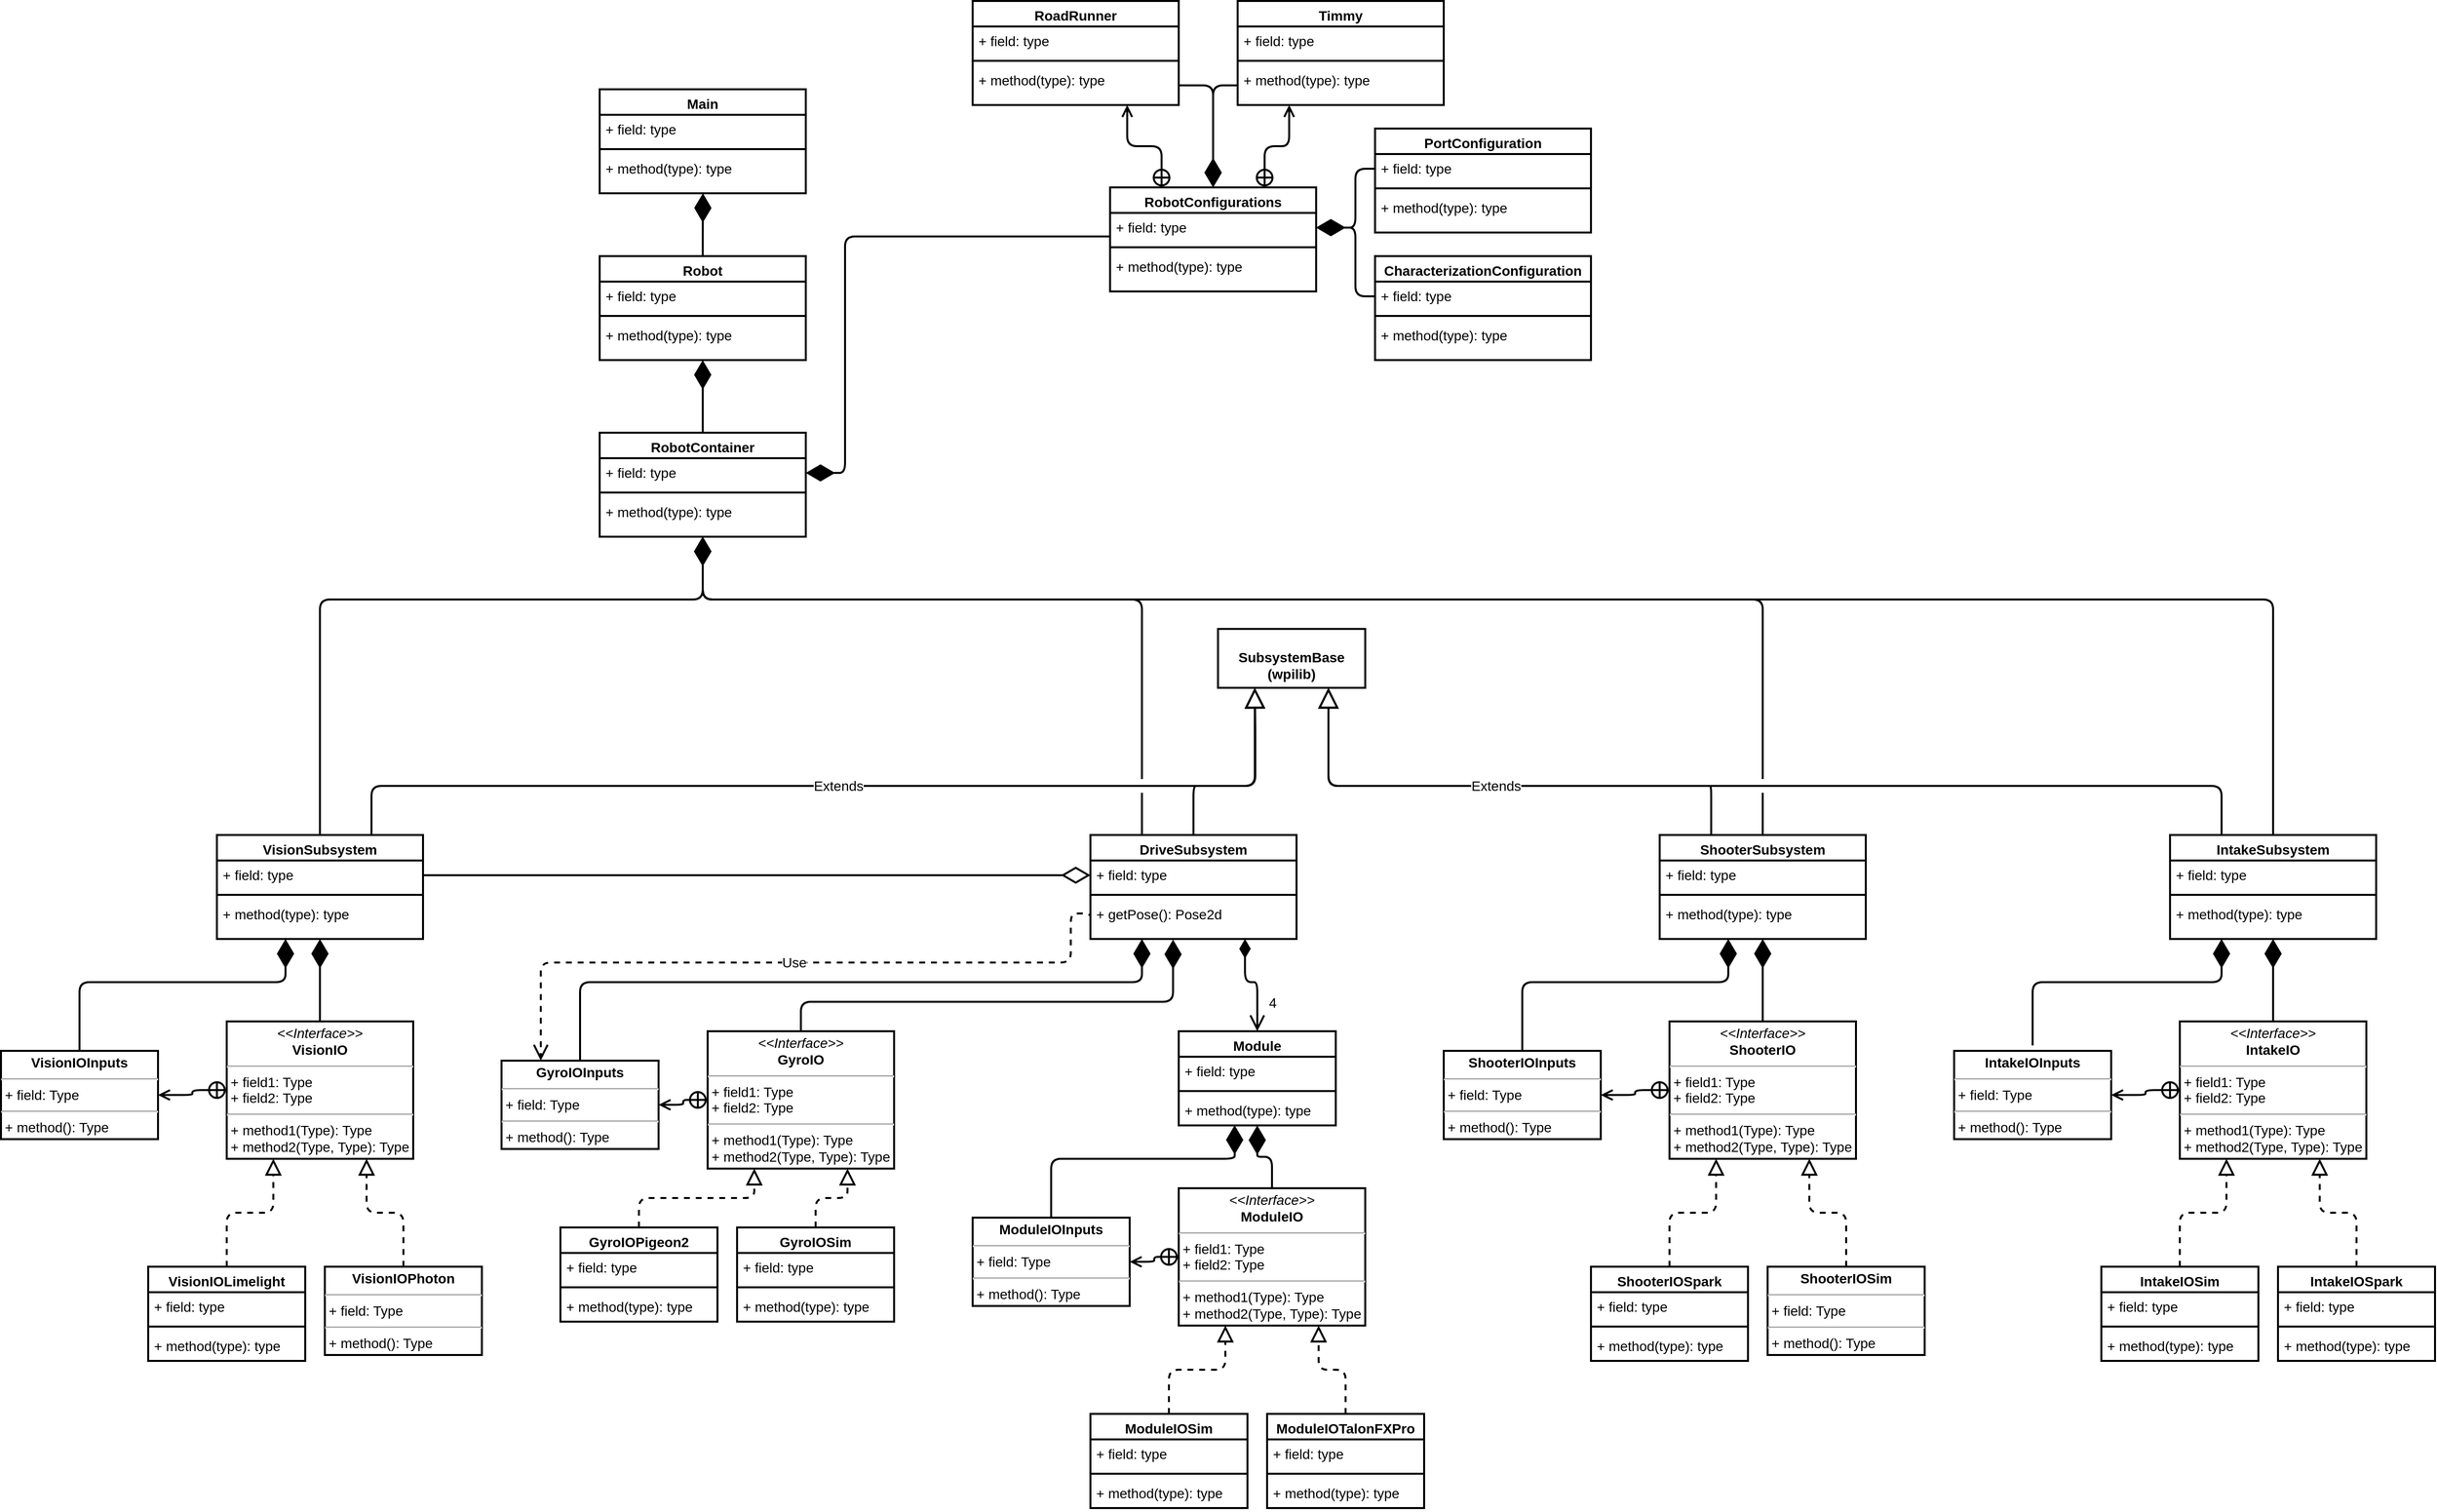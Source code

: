 <mxfile version="23.1.7" type="device">
  <diagram id="C5RBs43oDa-KdzZeNtuy" name="Page-1">
    <mxGraphModel dx="5457" dy="2643" grid="1" gridSize="10" guides="1" tooltips="1" connect="1" arrows="1" fold="0" page="0" pageScale="1" pageWidth="1600" pageHeight="1200" background="none" math="0" shadow="0">
      <root>
        <mxCell id="WIyWlLk6GJQsqaUBKTNV-0" />
        <mxCell id="WIyWlLk6GJQsqaUBKTNV-1" parent="WIyWlLk6GJQsqaUBKTNV-0" />
        <mxCell id="HAPGiRMm5gZmks8LCyH1-4" value="ShooterSubsystem" style="swimlane;fontStyle=1;align=center;verticalAlign=top;childLayout=stackLayout;horizontal=1;startSize=26;horizontalStack=0;resizeParent=1;resizeParentMax=0;resizeLast=0;collapsible=1;marginBottom=0;html=1;fontSize=14;strokeWidth=2;swimlaneLine=1;shadow=0;fontFamily=Helvetica;labelBorderColor=none;whiteSpace=wrap;" parent="WIyWlLk6GJQsqaUBKTNV-1" vertex="1">
          <mxGeometry x="60" y="120" width="210" height="106" as="geometry" />
        </mxCell>
        <mxCell id="HAPGiRMm5gZmks8LCyH1-5" value="+ field: type" style="text;align=left;verticalAlign=top;spacingLeft=4;spacingRight=4;overflow=hidden;rotatable=0;points=[[0,0.5],[1,0.5]];portConstraint=eastwest;html=1;fontSize=14;strokeWidth=2;swimlaneLine=1;shadow=0;fontFamily=Helvetica;labelBorderColor=none;whiteSpace=wrap;" parent="HAPGiRMm5gZmks8LCyH1-4" vertex="1">
          <mxGeometry y="26" width="210" height="30" as="geometry" />
        </mxCell>
        <mxCell id="HAPGiRMm5gZmks8LCyH1-6" value="" style="line;strokeWidth=2;align=left;verticalAlign=middle;spacingTop=-1;spacingLeft=3;spacingRight=3;rotatable=0;labelPosition=right;points=[];portConstraint=eastwest;fontSize=14;swimlaneLine=1;shadow=0;fontFamily=Helvetica;labelBorderColor=none;whiteSpace=wrap;html=1;" parent="HAPGiRMm5gZmks8LCyH1-4" vertex="1">
          <mxGeometry y="56" width="210" height="10" as="geometry" />
        </mxCell>
        <object label="+ method(type): type" id="HAPGiRMm5gZmks8LCyH1-7">
          <mxCell style="text;align=left;verticalAlign=top;spacingLeft=4;spacingRight=4;overflow=hidden;rotatable=0;points=[[0,0.5],[1,0.5]];portConstraint=eastwest;html=1;fontSize=14;strokeWidth=2;swimlaneLine=1;shadow=0;fontFamily=Helvetica;labelBorderColor=none;whiteSpace=wrap;" parent="HAPGiRMm5gZmks8LCyH1-4" vertex="1">
            <mxGeometry y="66" width="210" height="40" as="geometry" />
          </mxCell>
        </object>
        <mxCell id="HAPGiRMm5gZmks8LCyH1-9" value="ShooterIOSpark" style="swimlane;fontStyle=1;align=center;verticalAlign=top;childLayout=stackLayout;horizontal=1;startSize=26;horizontalStack=0;resizeParent=1;resizeParentMax=0;resizeLast=0;collapsible=1;marginBottom=0;html=1;fontSize=14;strokeWidth=2;swimlaneLine=1;shadow=0;fontFamily=Helvetica;labelBorderColor=none;whiteSpace=wrap;" parent="WIyWlLk6GJQsqaUBKTNV-1" vertex="1">
          <mxGeometry x="-10" y="560" width="160" height="96" as="geometry" />
        </mxCell>
        <mxCell id="HAPGiRMm5gZmks8LCyH1-10" value="+ field: type" style="text;align=left;verticalAlign=top;spacingLeft=4;spacingRight=4;overflow=hidden;rotatable=0;points=[[0,0.5],[1,0.5]];portConstraint=eastwest;html=1;fontSize=14;strokeWidth=2;swimlaneLine=1;shadow=0;fontFamily=Helvetica;labelBorderColor=none;whiteSpace=wrap;" parent="HAPGiRMm5gZmks8LCyH1-9" vertex="1">
          <mxGeometry y="26" width="160" height="30" as="geometry" />
        </mxCell>
        <mxCell id="HAPGiRMm5gZmks8LCyH1-11" value="" style="line;strokeWidth=2;align=left;verticalAlign=middle;spacingTop=-1;spacingLeft=3;spacingRight=3;rotatable=0;labelPosition=right;points=[];portConstraint=eastwest;fontSize=14;swimlaneLine=1;shadow=0;fontFamily=Helvetica;labelBorderColor=none;whiteSpace=wrap;html=1;" parent="HAPGiRMm5gZmks8LCyH1-9" vertex="1">
          <mxGeometry y="56" width="160" height="10" as="geometry" />
        </mxCell>
        <mxCell id="HAPGiRMm5gZmks8LCyH1-12" value="+ method(type): type" style="text;align=left;verticalAlign=top;spacingLeft=4;spacingRight=4;overflow=hidden;rotatable=0;points=[[0,0.5],[1,0.5]];portConstraint=eastwest;html=1;fontSize=14;strokeWidth=2;swimlaneLine=1;shadow=0;fontFamily=Helvetica;labelBorderColor=none;whiteSpace=wrap;" parent="HAPGiRMm5gZmks8LCyH1-9" vertex="1">
          <mxGeometry y="66" width="160" height="30" as="geometry" />
        </mxCell>
        <mxCell id="HAPGiRMm5gZmks8LCyH1-16" value="&lt;p style=&quot;margin: 4px 0px 0px; text-align: center; font-size: 14px;&quot;&gt;&lt;i style=&quot;font-size: 14px;&quot;&gt;&amp;lt;&amp;lt;Interface&amp;gt;&amp;gt;&lt;/i&gt;&lt;br style=&quot;font-size: 14px;&quot;&gt;&lt;b style=&quot;font-size: 14px;&quot;&gt;ShooterIO&lt;/b&gt;&lt;/p&gt;&lt;hr style=&quot;font-size: 14px;&quot;&gt;&lt;p style=&quot;margin: 0px 0px 0px 4px; font-size: 14px;&quot;&gt;+ field1: Type&lt;br style=&quot;font-size: 14px;&quot;&gt;+ field2: Type&lt;/p&gt;&lt;hr style=&quot;font-size: 14px;&quot;&gt;&lt;p style=&quot;margin: 0px 0px 0px 4px; font-size: 14px;&quot;&gt;+ method1(Type): Type&lt;br style=&quot;font-size: 14px;&quot;&gt;+ method2(Type, Type): Type&lt;/p&gt;" style="verticalAlign=top;align=left;overflow=fill;html=1;fontSize=14;strokeWidth=2;swimlaneLine=1;shadow=0;fontFamily=Helvetica;labelBorderColor=none;whiteSpace=wrap;" parent="WIyWlLk6GJQsqaUBKTNV-1" vertex="1">
          <mxGeometry x="70" y="310" width="190" height="140" as="geometry" />
        </mxCell>
        <mxCell id="HAPGiRMm5gZmks8LCyH1-19" value="" style="endArrow=open;startArrow=circlePlus;endFill=0;startFill=0;endSize=8;html=1;rounded=1;jumpStyle=none;shadow=0;edgeStyle=orthogonalEdgeStyle;entryX=1;entryY=0.5;entryDx=0;entryDy=0;exitX=0;exitY=0.5;exitDx=0;exitDy=0;exitPerimeter=0;fontSize=14;strokeWidth=2;swimlaneLine=1;fontFamily=Helvetica;labelBorderColor=none;" parent="WIyWlLk6GJQsqaUBKTNV-1" source="HAPGiRMm5gZmks8LCyH1-16" target="HAPGiRMm5gZmks8LCyH1-20" edge="1">
          <mxGeometry width="160" relative="1" as="geometry">
            <mxPoint x="60" y="380" as="sourcePoint" />
            <mxPoint x="-40" y="345" as="targetPoint" />
          </mxGeometry>
        </mxCell>
        <mxCell id="HAPGiRMm5gZmks8LCyH1-20" value="&lt;p style=&quot;margin: 4px 0px 0px; text-align: center; font-size: 14px;&quot;&gt;&lt;b style=&quot;font-size: 14px;&quot;&gt;ShooterIOInputs&lt;/b&gt;&lt;/p&gt;&lt;hr style=&quot;font-size: 14px;&quot;&gt;&lt;p style=&quot;margin: 0px 0px 0px 4px; font-size: 14px;&quot;&gt;+ field: Type&lt;/p&gt;&lt;hr style=&quot;font-size: 14px;&quot;&gt;&lt;p style=&quot;margin: 0px 0px 0px 4px; font-size: 14px;&quot;&gt;+ method(): Type&lt;/p&gt;" style="verticalAlign=top;align=left;overflow=fill;html=1;fontSize=14;strokeWidth=2;swimlaneLine=1;shadow=0;fontFamily=Helvetica;labelBorderColor=none;whiteSpace=wrap;" parent="WIyWlLk6GJQsqaUBKTNV-1" vertex="1">
          <mxGeometry x="-160" y="340" width="160" height="90" as="geometry" />
        </mxCell>
        <mxCell id="HAPGiRMm5gZmks8LCyH1-21" value="" style="endArrow=block;dashed=1;endFill=0;endSize=12;html=1;rounded=1;edgeStyle=orthogonalEdgeStyle;exitX=0.5;exitY=0;exitDx=0;exitDy=0;entryX=0.25;entryY=1;entryDx=0;entryDy=0;curved=0;fontSize=14;strokeWidth=2;swimlaneLine=1;shadow=0;fontFamily=Helvetica;labelBorderColor=none;" parent="WIyWlLk6GJQsqaUBKTNV-1" source="HAPGiRMm5gZmks8LCyH1-9" target="HAPGiRMm5gZmks8LCyH1-16" edge="1">
          <mxGeometry width="160" relative="1" as="geometry">
            <mxPoint x="-70" y="470" as="sourcePoint" />
            <mxPoint x="90" y="470" as="targetPoint" />
          </mxGeometry>
        </mxCell>
        <mxCell id="HAPGiRMm5gZmks8LCyH1-22" value="&lt;p style=&quot;margin: 4px 0px 0px; text-align: center; font-size: 14px;&quot;&gt;&lt;b style=&quot;font-size: 14px;&quot;&gt;ShooterIOSim&lt;/b&gt;&lt;/p&gt;&lt;hr style=&quot;font-size: 14px;&quot;&gt;&lt;p style=&quot;margin: 0px 0px 0px 4px; font-size: 14px;&quot;&gt;+ field: Type&lt;/p&gt;&lt;hr style=&quot;font-size: 14px;&quot;&gt;&lt;p style=&quot;margin: 0px 0px 0px 4px; font-size: 14px;&quot;&gt;+ method(): Type&lt;/p&gt;" style="verticalAlign=top;align=left;overflow=fill;html=1;fontSize=14;strokeWidth=2;swimlaneLine=1;shadow=0;fontFamily=Helvetica;labelBorderColor=none;whiteSpace=wrap;" parent="WIyWlLk6GJQsqaUBKTNV-1" vertex="1">
          <mxGeometry x="170" y="560" width="160" height="90" as="geometry" />
        </mxCell>
        <mxCell id="HAPGiRMm5gZmks8LCyH1-23" value="" style="endArrow=block;dashed=1;endFill=0;endSize=12;html=1;rounded=1;edgeStyle=orthogonalEdgeStyle;exitX=0.5;exitY=0;exitDx=0;exitDy=0;entryX=0.75;entryY=1;entryDx=0;entryDy=0;fontSize=14;strokeWidth=2;swimlaneLine=1;shadow=0;fontFamily=Helvetica;labelBorderColor=none;" parent="WIyWlLk6GJQsqaUBKTNV-1" source="HAPGiRMm5gZmks8LCyH1-22" target="HAPGiRMm5gZmks8LCyH1-16" edge="1">
          <mxGeometry width="160" relative="1" as="geometry">
            <mxPoint x="290" y="540" as="sourcePoint" />
            <mxPoint x="190" y="490" as="targetPoint" />
          </mxGeometry>
        </mxCell>
        <mxCell id="HAPGiRMm5gZmks8LCyH1-24" value="&lt;p style=&quot;margin: 4px 0px 0px; text-align: center; font-size: 14px;&quot;&gt;&lt;br style=&quot;font-size: 14px;&quot;&gt;&lt;b style=&quot;font-size: 14px;&quot;&gt;SubsystemBase (wpilib)&lt;/b&gt;&lt;/p&gt;" style="verticalAlign=top;align=left;overflow=fill;html=1;fontSize=14;strokeWidth=2;swimlaneLine=1;shadow=0;fontFamily=Helvetica;labelBorderColor=none;whiteSpace=wrap;" parent="WIyWlLk6GJQsqaUBKTNV-1" vertex="1">
          <mxGeometry x="-390" y="-90" width="150" height="60" as="geometry" />
        </mxCell>
        <mxCell id="HAPGiRMm5gZmks8LCyH1-27" value="" style="endArrow=diamondThin;endFill=1;endSize=24;html=1;rounded=0;exitX=0.5;exitY=0;exitDx=0;exitDy=0;edgeStyle=orthogonalEdgeStyle;entryX=0.5;entryY=1;entryDx=0;entryDy=0;entryPerimeter=0;fontSize=14;strokeWidth=2;swimlaneLine=1;shadow=0;fontFamily=Helvetica;labelBorderColor=none;" parent="WIyWlLk6GJQsqaUBKTNV-1" source="HAPGiRMm5gZmks8LCyH1-16" target="HAPGiRMm5gZmks8LCyH1-7" edge="1">
          <mxGeometry width="160" relative="1" as="geometry">
            <mxPoint x="150" y="250" as="sourcePoint" />
            <mxPoint x="165" y="230" as="targetPoint" />
          </mxGeometry>
        </mxCell>
        <mxCell id="HAPGiRMm5gZmks8LCyH1-28" value="" style="endArrow=diamondThin;endFill=1;endSize=24;html=1;rounded=1;edgeStyle=orthogonalEdgeStyle;exitX=0.5;exitY=0;exitDx=0;exitDy=0;curved=0;entryX=0.333;entryY=1;entryDx=0;entryDy=0;entryPerimeter=0;fontSize=14;strokeWidth=2;swimlaneLine=1;shadow=0;fontFamily=Helvetica;labelBorderColor=none;" parent="WIyWlLk6GJQsqaUBKTNV-1" source="HAPGiRMm5gZmks8LCyH1-20" target="HAPGiRMm5gZmks8LCyH1-7" edge="1">
          <mxGeometry width="160" relative="1" as="geometry">
            <mxPoint x="-80" y="300" as="sourcePoint" />
            <mxPoint x="130" y="230" as="targetPoint" />
            <Array as="points">
              <mxPoint x="-80" y="270" />
              <mxPoint x="130" y="270" />
            </Array>
          </mxGeometry>
        </mxCell>
        <mxCell id="HAPGiRMm5gZmks8LCyH1-37" value="&lt;b style=&quot;border-color: var(--border-color); font-size: 14px;&quot;&gt;Intake&lt;/b&gt;IOSim" style="swimlane;fontStyle=1;align=center;verticalAlign=top;childLayout=stackLayout;horizontal=1;startSize=26;horizontalStack=0;resizeParent=1;resizeParentMax=0;resizeLast=0;collapsible=1;marginBottom=0;html=1;fontSize=14;strokeWidth=2;swimlaneLine=1;shadow=0;fontFamily=Helvetica;labelBorderColor=none;whiteSpace=wrap;" parent="WIyWlLk6GJQsqaUBKTNV-1" vertex="1">
          <mxGeometry x="510" y="560" width="160" height="96" as="geometry" />
        </mxCell>
        <mxCell id="HAPGiRMm5gZmks8LCyH1-38" value="+ field: type" style="text;align=left;verticalAlign=top;spacingLeft=4;spacingRight=4;overflow=hidden;rotatable=0;points=[[0,0.5],[1,0.5]];portConstraint=eastwest;html=1;fontSize=14;strokeWidth=2;swimlaneLine=1;shadow=0;fontFamily=Helvetica;labelBorderColor=none;whiteSpace=wrap;" parent="HAPGiRMm5gZmks8LCyH1-37" vertex="1">
          <mxGeometry y="26" width="160" height="30" as="geometry" />
        </mxCell>
        <mxCell id="HAPGiRMm5gZmks8LCyH1-39" value="" style="line;strokeWidth=2;align=left;verticalAlign=middle;spacingTop=-1;spacingLeft=3;spacingRight=3;rotatable=0;labelPosition=right;points=[];portConstraint=eastwest;fontSize=14;swimlaneLine=1;shadow=0;fontFamily=Helvetica;labelBorderColor=none;whiteSpace=wrap;html=1;" parent="HAPGiRMm5gZmks8LCyH1-37" vertex="1">
          <mxGeometry y="56" width="160" height="10" as="geometry" />
        </mxCell>
        <mxCell id="HAPGiRMm5gZmks8LCyH1-40" value="+ method(type): type" style="text;align=left;verticalAlign=top;spacingLeft=4;spacingRight=4;overflow=hidden;rotatable=0;points=[[0,0.5],[1,0.5]];portConstraint=eastwest;html=1;fontSize=14;strokeWidth=2;swimlaneLine=1;shadow=0;fontFamily=Helvetica;labelBorderColor=none;whiteSpace=wrap;" parent="HAPGiRMm5gZmks8LCyH1-37" vertex="1">
          <mxGeometry y="66" width="160" height="30" as="geometry" />
        </mxCell>
        <mxCell id="HAPGiRMm5gZmks8LCyH1-41" value="&lt;p style=&quot;margin: 4px 0px 0px; text-align: center; font-size: 14px;&quot;&gt;&lt;i style=&quot;font-size: 14px;&quot;&gt;&amp;lt;&amp;lt;Interface&amp;gt;&amp;gt;&lt;/i&gt;&lt;br style=&quot;font-size: 14px;&quot;&gt;&lt;b style=&quot;font-size: 14px;&quot;&gt;Intake&lt;/b&gt;&lt;b style=&quot;background-color: initial; font-size: 14px;&quot;&gt;IO&lt;/b&gt;&lt;/p&gt;&lt;hr style=&quot;font-size: 14px;&quot;&gt;&lt;p style=&quot;margin: 0px 0px 0px 4px; font-size: 14px;&quot;&gt;+ field1: Type&lt;br style=&quot;font-size: 14px;&quot;&gt;+ field2: Type&lt;/p&gt;&lt;hr style=&quot;font-size: 14px;&quot;&gt;&lt;p style=&quot;margin: 0px 0px 0px 4px; font-size: 14px;&quot;&gt;+ method1(Type): Type&lt;br style=&quot;font-size: 14px;&quot;&gt;+ method2(Type, Type): Type&lt;/p&gt;" style="verticalAlign=top;align=left;overflow=fill;html=1;fontSize=14;strokeWidth=2;swimlaneLine=1;shadow=0;fontFamily=Helvetica;labelBorderColor=none;whiteSpace=wrap;" parent="WIyWlLk6GJQsqaUBKTNV-1" vertex="1">
          <mxGeometry x="590" y="310" width="190" height="140" as="geometry" />
        </mxCell>
        <mxCell id="HAPGiRMm5gZmks8LCyH1-42" value="" style="endArrow=open;startArrow=circlePlus;endFill=0;startFill=0;endSize=8;html=1;rounded=1;jumpStyle=none;shadow=0;edgeStyle=orthogonalEdgeStyle;entryX=1;entryY=0.5;entryDx=0;entryDy=0;exitX=0;exitY=0.5;exitDx=0;exitDy=0;exitPerimeter=0;fontSize=14;strokeWidth=2;swimlaneLine=1;fontFamily=Helvetica;labelBorderColor=none;" parent="WIyWlLk6GJQsqaUBKTNV-1" source="HAPGiRMm5gZmks8LCyH1-41" target="HAPGiRMm5gZmks8LCyH1-43" edge="1">
          <mxGeometry width="160" relative="1" as="geometry">
            <mxPoint x="580" y="380" as="sourcePoint" />
            <mxPoint x="480" y="345" as="targetPoint" />
          </mxGeometry>
        </mxCell>
        <mxCell id="HAPGiRMm5gZmks8LCyH1-43" value="&lt;p style=&quot;margin: 4px 0px 0px; text-align: center; font-size: 14px;&quot;&gt;&lt;b style=&quot;font-size: 14px;&quot;&gt;Intake&lt;/b&gt;&lt;b style=&quot;background-color: initial; font-size: 14px;&quot;&gt;IOInputs&lt;/b&gt;&lt;/p&gt;&lt;hr style=&quot;font-size: 14px;&quot;&gt;&lt;p style=&quot;margin: 0px 0px 0px 4px; font-size: 14px;&quot;&gt;+ field: Type&lt;/p&gt;&lt;hr style=&quot;font-size: 14px;&quot;&gt;&lt;p style=&quot;margin: 0px 0px 0px 4px; font-size: 14px;&quot;&gt;+ method(): Type&lt;/p&gt;" style="verticalAlign=top;align=left;overflow=fill;html=1;fontSize=14;strokeWidth=2;swimlaneLine=1;shadow=0;fontFamily=Helvetica;labelBorderColor=none;whiteSpace=wrap;" parent="WIyWlLk6GJQsqaUBKTNV-1" vertex="1">
          <mxGeometry x="360" y="340" width="160" height="90" as="geometry" />
        </mxCell>
        <mxCell id="HAPGiRMm5gZmks8LCyH1-44" value="" style="endArrow=block;dashed=1;endFill=0;endSize=12;html=1;rounded=1;edgeStyle=orthogonalEdgeStyle;exitX=0.5;exitY=0;exitDx=0;exitDy=0;entryX=0.25;entryY=1;entryDx=0;entryDy=0;curved=0;fontSize=14;strokeWidth=2;swimlaneLine=1;shadow=0;fontFamily=Helvetica;labelBorderColor=none;" parent="WIyWlLk6GJQsqaUBKTNV-1" source="HAPGiRMm5gZmks8LCyH1-37" target="HAPGiRMm5gZmks8LCyH1-41" edge="1">
          <mxGeometry width="160" relative="1" as="geometry">
            <mxPoint x="450" y="470" as="sourcePoint" />
            <mxPoint x="610" y="470" as="targetPoint" />
          </mxGeometry>
        </mxCell>
        <mxCell id="HAPGiRMm5gZmks8LCyH1-46" value="" style="endArrow=block;dashed=1;endFill=0;endSize=12;html=1;rounded=1;edgeStyle=orthogonalEdgeStyle;exitX=0.5;exitY=0;exitDx=0;exitDy=0;entryX=0.75;entryY=1;entryDx=0;entryDy=0;fontSize=14;strokeWidth=2;swimlaneLine=1;shadow=0;fontFamily=Helvetica;labelBorderColor=none;" parent="WIyWlLk6GJQsqaUBKTNV-1" source="HAPGiRMm5gZmks8LCyH1-49" target="HAPGiRMm5gZmks8LCyH1-41" edge="1">
          <mxGeometry width="160" relative="1" as="geometry">
            <mxPoint x="780" y="560" as="sourcePoint" />
            <mxPoint x="710" y="490" as="targetPoint" />
          </mxGeometry>
        </mxCell>
        <mxCell id="HAPGiRMm5gZmks8LCyH1-47" value="" style="endArrow=diamondThin;endFill=1;endSize=24;html=1;rounded=0;exitX=0.5;exitY=0;exitDx=0;exitDy=0;edgeStyle=orthogonalEdgeStyle;entryX=0.5;entryY=1;entryDx=0;entryDy=0;fontSize=14;strokeWidth=2;swimlaneLine=1;shadow=0;fontFamily=Helvetica;labelBorderColor=none;" parent="WIyWlLk6GJQsqaUBKTNV-1" source="HAPGiRMm5gZmks8LCyH1-41" target="HAPGiRMm5gZmks8LCyH1-33" edge="1">
          <mxGeometry width="160" relative="1" as="geometry">
            <mxPoint x="670" y="250" as="sourcePoint" />
            <mxPoint x="685" y="230" as="targetPoint" />
          </mxGeometry>
        </mxCell>
        <mxCell id="HAPGiRMm5gZmks8LCyH1-48" value="" style="endArrow=diamondThin;endFill=1;endSize=24;html=1;rounded=1;edgeStyle=orthogonalEdgeStyle;exitX=0.5;exitY=0;exitDx=0;exitDy=0;entryX=0.25;entryY=1;entryDx=0;entryDy=0;curved=0;fontSize=14;strokeWidth=2;swimlaneLine=1;shadow=0;fontFamily=Helvetica;labelBorderColor=none;" parent="WIyWlLk6GJQsqaUBKTNV-1" edge="1" target="HAPGiRMm5gZmks8LCyH1-33">
          <mxGeometry width="160" relative="1" as="geometry">
            <mxPoint x="440" y="334.48" as="sourcePoint" />
            <mxPoint x="649.09" y="220.0" as="targetPoint" />
            <Array as="points">
              <mxPoint x="440" y="270" />
              <mxPoint x="632" y="270" />
            </Array>
          </mxGeometry>
        </mxCell>
        <mxCell id="HAPGiRMm5gZmks8LCyH1-49" value="&lt;b style=&quot;border-color: var(--border-color); font-size: 14px;&quot;&gt;Intake&lt;/b&gt;IOSpark" style="swimlane;fontStyle=1;align=center;verticalAlign=top;childLayout=stackLayout;horizontal=1;startSize=26;horizontalStack=0;resizeParent=1;resizeParentMax=0;resizeLast=0;collapsible=1;marginBottom=0;html=1;fontSize=14;strokeWidth=2;swimlaneLine=1;shadow=0;fontFamily=Helvetica;labelBorderColor=none;whiteSpace=wrap;" parent="WIyWlLk6GJQsqaUBKTNV-1" vertex="1">
          <mxGeometry x="690" y="560" width="160" height="96" as="geometry" />
        </mxCell>
        <mxCell id="HAPGiRMm5gZmks8LCyH1-50" value="+ field: type" style="text;align=left;verticalAlign=top;spacingLeft=4;spacingRight=4;overflow=hidden;rotatable=0;points=[[0,0.5],[1,0.5]];portConstraint=eastwest;html=1;fontSize=14;strokeWidth=2;swimlaneLine=1;shadow=0;fontFamily=Helvetica;labelBorderColor=none;whiteSpace=wrap;" parent="HAPGiRMm5gZmks8LCyH1-49" vertex="1">
          <mxGeometry y="26" width="160" height="30" as="geometry" />
        </mxCell>
        <mxCell id="HAPGiRMm5gZmks8LCyH1-51" value="" style="line;strokeWidth=2;align=left;verticalAlign=middle;spacingTop=-1;spacingLeft=3;spacingRight=3;rotatable=0;labelPosition=right;points=[];portConstraint=eastwest;fontSize=14;swimlaneLine=1;shadow=0;fontFamily=Helvetica;labelBorderColor=none;whiteSpace=wrap;html=1;" parent="HAPGiRMm5gZmks8LCyH1-49" vertex="1">
          <mxGeometry y="56" width="160" height="10" as="geometry" />
        </mxCell>
        <mxCell id="HAPGiRMm5gZmks8LCyH1-52" value="+ method(type): type" style="text;align=left;verticalAlign=top;spacingLeft=4;spacingRight=4;overflow=hidden;rotatable=0;points=[[0,0.5],[1,0.5]];portConstraint=eastwest;html=1;fontSize=14;strokeWidth=2;swimlaneLine=1;shadow=0;fontFamily=Helvetica;labelBorderColor=none;whiteSpace=wrap;" parent="HAPGiRMm5gZmks8LCyH1-49" vertex="1">
          <mxGeometry y="66" width="160" height="30" as="geometry" />
        </mxCell>
        <mxCell id="ObdQblim4R_7zeaGkowB-74" style="edgeStyle=orthogonalEdgeStyle;rounded=1;orthogonalLoop=1;jettySize=auto;html=1;exitX=0.5;exitY=0;exitDx=0;exitDy=0;align=center;verticalAlign=middle;fontFamily=Helvetica;fontSize=14;fontColor=default;labelBackgroundColor=default;endArrow=block;endFill=0;endSize=16;entryX=0.25;entryY=1;entryDx=0;entryDy=0;strokeWidth=2;swimlaneLine=1;shadow=0;labelBorderColor=none;" edge="1" parent="WIyWlLk6GJQsqaUBKTNV-1" source="HAPGiRMm5gZmks8LCyH1-75" target="HAPGiRMm5gZmks8LCyH1-24">
          <mxGeometry relative="1" as="geometry">
            <mxPoint x="-350" y="20" as="targetPoint" />
            <Array as="points">
              <mxPoint x="-410" y="70" />
              <mxPoint x="-350" y="70" />
            </Array>
          </mxGeometry>
        </mxCell>
        <mxCell id="HAPGiRMm5gZmks8LCyH1-75" value="DriveSubsystem" style="swimlane;fontStyle=1;align=center;verticalAlign=top;childLayout=stackLayout;horizontal=1;startSize=26;horizontalStack=0;resizeParent=1;resizeParentMax=0;resizeLast=0;collapsible=1;marginBottom=0;html=1;fontSize=14;strokeWidth=2;swimlaneLine=1;shadow=0;fontFamily=Helvetica;labelBorderColor=none;whiteSpace=wrap;" parent="WIyWlLk6GJQsqaUBKTNV-1" vertex="1">
          <mxGeometry x="-520" y="120" width="210" height="106" as="geometry">
            <mxRectangle x="630" y="120" width="150" height="30" as="alternateBounds" />
          </mxGeometry>
        </mxCell>
        <mxCell id="HAPGiRMm5gZmks8LCyH1-76" value="+ field: type" style="text;align=left;verticalAlign=top;spacingLeft=4;spacingRight=4;overflow=hidden;rotatable=0;points=[[0,0.5],[1,0.5]];portConstraint=eastwest;html=1;fontSize=14;strokeWidth=2;swimlaneLine=1;shadow=0;fontFamily=Helvetica;labelBorderColor=none;whiteSpace=wrap;" parent="HAPGiRMm5gZmks8LCyH1-75" vertex="1">
          <mxGeometry y="26" width="210" height="30" as="geometry" />
        </mxCell>
        <mxCell id="HAPGiRMm5gZmks8LCyH1-77" value="" style="line;strokeWidth=2;align=left;verticalAlign=middle;spacingTop=-1;spacingLeft=3;spacingRight=3;rotatable=0;labelPosition=right;points=[];portConstraint=eastwest;fontSize=14;swimlaneLine=1;shadow=0;fontFamily=Helvetica;labelBorderColor=none;whiteSpace=wrap;html=1;" parent="HAPGiRMm5gZmks8LCyH1-75" vertex="1">
          <mxGeometry y="56" width="210" height="10" as="geometry" />
        </mxCell>
        <object label="+ getPose(): Pose2d" id="HAPGiRMm5gZmks8LCyH1-78">
          <mxCell style="text;align=left;verticalAlign=top;spacingLeft=4;spacingRight=4;overflow=hidden;rotatable=0;points=[[0,0.5],[1,0.5]];portConstraint=eastwest;html=1;fontSize=14;strokeWidth=2;swimlaneLine=1;shadow=0;fontFamily=Helvetica;labelBorderColor=none;whiteSpace=wrap;" parent="HAPGiRMm5gZmks8LCyH1-75" vertex="1">
            <mxGeometry y="66" width="210" height="40" as="geometry" />
          </mxCell>
        </object>
        <mxCell id="HAPGiRMm5gZmks8LCyH1-79" value="GyroIOPigeon2" style="swimlane;fontStyle=1;align=center;verticalAlign=top;childLayout=stackLayout;horizontal=1;startSize=26;horizontalStack=0;resizeParent=1;resizeParentMax=0;resizeLast=0;collapsible=1;marginBottom=0;html=1;fontSize=14;strokeWidth=2;swimlaneLine=1;shadow=0;fontFamily=Helvetica;labelBorderColor=none;whiteSpace=wrap;" parent="WIyWlLk6GJQsqaUBKTNV-1" vertex="1">
          <mxGeometry x="-1060" y="520" width="160" height="96" as="geometry" />
        </mxCell>
        <mxCell id="HAPGiRMm5gZmks8LCyH1-80" value="+ field: type" style="text;align=left;verticalAlign=top;spacingLeft=4;spacingRight=4;overflow=hidden;rotatable=0;points=[[0,0.5],[1,0.5]];portConstraint=eastwest;html=1;fontSize=14;strokeWidth=2;swimlaneLine=1;shadow=0;fontFamily=Helvetica;labelBorderColor=none;whiteSpace=wrap;" parent="HAPGiRMm5gZmks8LCyH1-79" vertex="1">
          <mxGeometry y="26" width="160" height="30" as="geometry" />
        </mxCell>
        <mxCell id="HAPGiRMm5gZmks8LCyH1-81" value="" style="line;strokeWidth=2;align=left;verticalAlign=middle;spacingTop=-1;spacingLeft=3;spacingRight=3;rotatable=0;labelPosition=right;points=[];portConstraint=eastwest;fontSize=14;swimlaneLine=1;shadow=0;fontFamily=Helvetica;labelBorderColor=none;whiteSpace=wrap;html=1;" parent="HAPGiRMm5gZmks8LCyH1-79" vertex="1">
          <mxGeometry y="56" width="160" height="10" as="geometry" />
        </mxCell>
        <mxCell id="HAPGiRMm5gZmks8LCyH1-82" value="+ method(type): type" style="text;align=left;verticalAlign=top;spacingLeft=4;spacingRight=4;overflow=hidden;rotatable=0;points=[[0,0.5],[1,0.5]];portConstraint=eastwest;html=1;fontSize=14;strokeWidth=2;swimlaneLine=1;shadow=0;fontFamily=Helvetica;labelBorderColor=none;whiteSpace=wrap;" parent="HAPGiRMm5gZmks8LCyH1-79" vertex="1">
          <mxGeometry y="66" width="160" height="30" as="geometry" />
        </mxCell>
        <mxCell id="HAPGiRMm5gZmks8LCyH1-83" value="&lt;p style=&quot;margin: 4px 0px 0px; text-align: center; font-size: 14px;&quot;&gt;&lt;i style=&quot;font-size: 14px;&quot;&gt;&amp;lt;&amp;lt;Interface&amp;gt;&amp;gt;&lt;/i&gt;&lt;br style=&quot;font-size: 14px;&quot;&gt;&lt;b style=&quot;background-color: initial; font-size: 14px;&quot;&gt;Gyro&lt;/b&gt;&lt;b style=&quot;background-color: initial; font-size: 14px;&quot;&gt;IO&lt;/b&gt;&lt;/p&gt;&lt;hr style=&quot;font-size: 14px;&quot;&gt;&lt;p style=&quot;margin: 0px 0px 0px 4px; font-size: 14px;&quot;&gt;+ field1: Type&lt;br style=&quot;font-size: 14px;&quot;&gt;+ field2: Type&lt;/p&gt;&lt;hr style=&quot;font-size: 14px;&quot;&gt;&lt;p style=&quot;margin: 0px 0px 0px 4px; font-size: 14px;&quot;&gt;+ method1(Type): Type&lt;br style=&quot;font-size: 14px;&quot;&gt;+ method2(Type, Type): Type&lt;/p&gt;" style="verticalAlign=top;align=left;overflow=fill;html=1;fontSize=14;strokeWidth=2;swimlaneLine=1;shadow=0;fontFamily=Helvetica;labelBorderColor=none;whiteSpace=wrap;" parent="WIyWlLk6GJQsqaUBKTNV-1" vertex="1">
          <mxGeometry x="-910" y="320" width="190" height="140" as="geometry" />
        </mxCell>
        <mxCell id="HAPGiRMm5gZmks8LCyH1-85" value="&lt;p style=&quot;margin: 4px 0px 0px; text-align: center; font-size: 14px;&quot;&gt;&lt;b style=&quot;background-color: initial; font-size: 14px;&quot;&gt;G&lt;/b&gt;&lt;b style=&quot;background-color: initial; font-size: 14px;&quot;&gt;yroIOInputs&lt;/b&gt;&lt;/p&gt;&lt;hr style=&quot;font-size: 14px;&quot;&gt;&lt;p style=&quot;margin: 0px 0px 0px 4px; font-size: 14px;&quot;&gt;+ field: Type&lt;/p&gt;&lt;hr style=&quot;font-size: 14px;&quot;&gt;&lt;p style=&quot;margin: 0px 0px 0px 4px; font-size: 14px;&quot;&gt;+ method(): Type&lt;/p&gt;" style="verticalAlign=top;align=left;overflow=fill;html=1;fontSize=14;strokeWidth=2;swimlaneLine=1;shadow=0;fontFamily=Helvetica;labelBorderColor=none;whiteSpace=wrap;" parent="WIyWlLk6GJQsqaUBKTNV-1" vertex="1">
          <mxGeometry x="-1120" y="350" width="160" height="90" as="geometry" />
        </mxCell>
        <mxCell id="HAPGiRMm5gZmks8LCyH1-86" value="" style="endArrow=block;dashed=1;endFill=0;endSize=12;html=1;rounded=1;edgeStyle=orthogonalEdgeStyle;exitX=0.5;exitY=0;exitDx=0;exitDy=0;entryX=0.25;entryY=1;entryDx=0;entryDy=0;curved=0;fontSize=14;strokeWidth=2;swimlaneLine=1;shadow=0;fontFamily=Helvetica;labelBorderColor=none;" parent="WIyWlLk6GJQsqaUBKTNV-1" source="HAPGiRMm5gZmks8LCyH1-79" target="HAPGiRMm5gZmks8LCyH1-83" edge="1">
          <mxGeometry width="160" relative="1" as="geometry">
            <mxPoint x="-700" y="470" as="sourcePoint" />
            <mxPoint x="-540" y="470" as="targetPoint" />
          </mxGeometry>
        </mxCell>
        <mxCell id="HAPGiRMm5gZmks8LCyH1-87" value="" style="endArrow=block;dashed=1;endFill=0;endSize=12;html=1;rounded=1;edgeStyle=orthogonalEdgeStyle;exitX=0.5;exitY=0;exitDx=0;exitDy=0;entryX=0.75;entryY=1;entryDx=0;entryDy=0;fontSize=14;strokeWidth=2;swimlaneLine=1;shadow=0;fontFamily=Helvetica;labelBorderColor=none;" parent="WIyWlLk6GJQsqaUBKTNV-1" source="HAPGiRMm5gZmks8LCyH1-90" target="HAPGiRMm5gZmks8LCyH1-83" edge="1">
          <mxGeometry width="160" relative="1" as="geometry">
            <mxPoint x="-370" y="560" as="sourcePoint" />
            <mxPoint x="-440" y="490" as="targetPoint" />
          </mxGeometry>
        </mxCell>
        <mxCell id="HAPGiRMm5gZmks8LCyH1-88" value="" style="endArrow=diamondThin;endFill=1;endSize=24;html=1;rounded=1;exitX=0.5;exitY=0;exitDx=0;exitDy=0;edgeStyle=orthogonalEdgeStyle;curved=0;entryX=0.401;entryY=1.017;entryDx=0;entryDy=0;entryPerimeter=0;fontSize=14;strokeWidth=2;swimlaneLine=1;shadow=0;fontFamily=Helvetica;labelBorderColor=none;" parent="WIyWlLk6GJQsqaUBKTNV-1" source="HAPGiRMm5gZmks8LCyH1-83" edge="1" target="HAPGiRMm5gZmks8LCyH1-78">
          <mxGeometry width="160" relative="1" as="geometry">
            <mxPoint x="-760" y="310" as="sourcePoint" />
            <mxPoint x="-435.83" y="220.08" as="targetPoint" />
            <Array as="points">
              <mxPoint x="-815" y="290" />
              <mxPoint x="-436" y="290" />
            </Array>
          </mxGeometry>
        </mxCell>
        <mxCell id="HAPGiRMm5gZmks8LCyH1-90" value="GyroIOSim" style="swimlane;fontStyle=1;align=center;verticalAlign=top;childLayout=stackLayout;horizontal=1;startSize=26;horizontalStack=0;resizeParent=1;resizeParentMax=0;resizeLast=0;collapsible=1;marginBottom=0;html=1;fontSize=14;strokeWidth=2;swimlaneLine=1;shadow=0;fontFamily=Helvetica;labelBorderColor=none;whiteSpace=wrap;" parent="WIyWlLk6GJQsqaUBKTNV-1" vertex="1">
          <mxGeometry x="-880" y="520" width="160" height="96" as="geometry" />
        </mxCell>
        <mxCell id="HAPGiRMm5gZmks8LCyH1-91" value="+ field: type" style="text;align=left;verticalAlign=top;spacingLeft=4;spacingRight=4;overflow=hidden;rotatable=0;points=[[0,0.5],[1,0.5]];portConstraint=eastwest;html=1;fontSize=14;strokeWidth=2;swimlaneLine=1;shadow=0;fontFamily=Helvetica;labelBorderColor=none;whiteSpace=wrap;" parent="HAPGiRMm5gZmks8LCyH1-90" vertex="1">
          <mxGeometry y="26" width="160" height="30" as="geometry" />
        </mxCell>
        <mxCell id="HAPGiRMm5gZmks8LCyH1-92" value="" style="line;strokeWidth=2;align=left;verticalAlign=middle;spacingTop=-1;spacingLeft=3;spacingRight=3;rotatable=0;labelPosition=right;points=[];portConstraint=eastwest;fontSize=14;swimlaneLine=1;shadow=0;fontFamily=Helvetica;labelBorderColor=none;whiteSpace=wrap;html=1;" parent="HAPGiRMm5gZmks8LCyH1-90" vertex="1">
          <mxGeometry y="56" width="160" height="10" as="geometry" />
        </mxCell>
        <mxCell id="HAPGiRMm5gZmks8LCyH1-93" value="+ method(type): type" style="text;align=left;verticalAlign=top;spacingLeft=4;spacingRight=4;overflow=hidden;rotatable=0;points=[[0,0.5],[1,0.5]];portConstraint=eastwest;html=1;fontSize=14;strokeWidth=2;swimlaneLine=1;shadow=0;fontFamily=Helvetica;labelBorderColor=none;whiteSpace=wrap;" parent="HAPGiRMm5gZmks8LCyH1-90" vertex="1">
          <mxGeometry y="66" width="160" height="30" as="geometry" />
        </mxCell>
        <mxCell id="HAPGiRMm5gZmks8LCyH1-147" value="" style="endArrow=diamondThin;endFill=1;endSize=24;html=1;rounded=1;align=center;verticalAlign=middle;fontFamily=Helvetica;fontSize=14;fontColor=default;labelBackgroundColor=default;edgeStyle=orthogonalEdgeStyle;entryX=0.25;entryY=1;entryDx=0;entryDy=0;exitX=0.5;exitY=0;exitDx=0;exitDy=0;strokeWidth=2;swimlaneLine=1;shadow=0;labelBorderColor=none;" parent="WIyWlLk6GJQsqaUBKTNV-1" source="HAPGiRMm5gZmks8LCyH1-85" edge="1" target="HAPGiRMm5gZmks8LCyH1-75">
          <mxGeometry width="160" relative="1" as="geometry">
            <mxPoint x="-1040" y="340" as="sourcePoint" />
            <mxPoint x="-454.53" y="210" as="targetPoint" />
            <Array as="points">
              <mxPoint x="-1040" y="270" />
              <mxPoint x="-467" y="270" />
            </Array>
          </mxGeometry>
        </mxCell>
        <mxCell id="HAPGiRMm5gZmks8LCyH1-148" value="Module" style="swimlane;fontStyle=1;align=center;verticalAlign=top;childLayout=stackLayout;horizontal=1;startSize=26;horizontalStack=0;resizeParent=1;resizeParentMax=0;resizeLast=0;collapsible=1;marginBottom=0;html=1;fontFamily=Helvetica;fontSize=14;labelBackgroundColor=default;strokeWidth=2;swimlaneLine=1;shadow=0;labelBorderColor=none;whiteSpace=wrap;" parent="WIyWlLk6GJQsqaUBKTNV-1" vertex="1">
          <mxGeometry x="-430" y="320" width="160" height="96" as="geometry" />
        </mxCell>
        <mxCell id="HAPGiRMm5gZmks8LCyH1-149" value="+ field: type" style="text;align=left;verticalAlign=top;spacingLeft=4;spacingRight=4;overflow=hidden;rotatable=0;points=[[0,0.5],[1,0.5]];portConstraint=eastwest;html=1;fontFamily=Helvetica;fontSize=14;labelBackgroundColor=default;strokeWidth=2;swimlaneLine=1;shadow=0;labelBorderColor=none;whiteSpace=wrap;" parent="HAPGiRMm5gZmks8LCyH1-148" vertex="1">
          <mxGeometry y="26" width="160" height="30" as="geometry" />
        </mxCell>
        <mxCell id="HAPGiRMm5gZmks8LCyH1-150" value="" style="line;strokeWidth=2;align=left;verticalAlign=middle;spacingTop=-1;spacingLeft=3;spacingRight=3;rotatable=0;labelPosition=right;points=[];portConstraint=eastwest;fontFamily=Helvetica;fontSize=14;labelBackgroundColor=default;swimlaneLine=1;shadow=0;labelBorderColor=none;whiteSpace=wrap;html=1;" parent="HAPGiRMm5gZmks8LCyH1-148" vertex="1">
          <mxGeometry y="56" width="160" height="10" as="geometry" />
        </mxCell>
        <mxCell id="HAPGiRMm5gZmks8LCyH1-151" value="+ method(type): type" style="text;align=left;verticalAlign=top;spacingLeft=4;spacingRight=4;overflow=hidden;rotatable=0;points=[[0,0.5],[1,0.5]];portConstraint=eastwest;html=1;fontFamily=Helvetica;fontSize=14;labelBackgroundColor=default;strokeWidth=2;swimlaneLine=1;shadow=0;labelBorderColor=none;whiteSpace=wrap;" parent="HAPGiRMm5gZmks8LCyH1-148" vertex="1">
          <mxGeometry y="66" width="160" height="30" as="geometry" />
        </mxCell>
        <mxCell id="HAPGiRMm5gZmks8LCyH1-153" value="&lt;p style=&quot;margin: 4px 0px 0px; text-align: center; font-size: 14px;&quot;&gt;&lt;i style=&quot;font-size: 14px;&quot;&gt;&amp;lt;&amp;lt;Interface&amp;gt;&amp;gt;&lt;/i&gt;&lt;br style=&quot;font-size: 14px;&quot;&gt;&lt;b style=&quot;background-color: initial; font-size: 14px;&quot;&gt;Module&lt;/b&gt;&lt;b style=&quot;background-color: initial; font-size: 14px;&quot;&gt;IO&lt;/b&gt;&lt;/p&gt;&lt;hr style=&quot;font-size: 14px;&quot;&gt;&lt;p style=&quot;margin: 0px 0px 0px 4px; font-size: 14px;&quot;&gt;+ field1: Type&lt;br style=&quot;font-size: 14px;&quot;&gt;+ field2: Type&lt;/p&gt;&lt;hr style=&quot;font-size: 14px;&quot;&gt;&lt;p style=&quot;margin: 0px 0px 0px 4px; font-size: 14px;&quot;&gt;+ method1(Type): Type&lt;br style=&quot;font-size: 14px;&quot;&gt;+ method2(Type, Type): Type&lt;/p&gt;" style="verticalAlign=top;align=left;overflow=fill;html=1;fontSize=14;strokeWidth=2;swimlaneLine=1;shadow=0;fontFamily=Helvetica;labelBorderColor=none;whiteSpace=wrap;" parent="WIyWlLk6GJQsqaUBKTNV-1" vertex="1">
          <mxGeometry x="-430" y="480" width="190" height="140" as="geometry" />
        </mxCell>
        <mxCell id="HAPGiRMm5gZmks8LCyH1-154" value="" style="endArrow=diamondThin;endFill=1;endSize=24;html=1;rounded=1;align=center;verticalAlign=middle;fontFamily=Helvetica;fontSize=14;fontColor=default;labelBackgroundColor=default;edgeStyle=orthogonalEdgeStyle;exitX=0.5;exitY=0;exitDx=0;exitDy=0;entryX=0.5;entryY=1;entryDx=0;entryDy=0;strokeWidth=2;swimlaneLine=1;shadow=0;labelBorderColor=none;" parent="WIyWlLk6GJQsqaUBKTNV-1" source="HAPGiRMm5gZmks8LCyH1-153" target="HAPGiRMm5gZmks8LCyH1-148" edge="1">
          <mxGeometry width="160" relative="1" as="geometry">
            <mxPoint x="-570" y="490" as="sourcePoint" />
            <mxPoint x="-410" y="490" as="targetPoint" />
          </mxGeometry>
        </mxCell>
        <mxCell id="HAPGiRMm5gZmks8LCyH1-155" value="&lt;font style=&quot;font-size: 14px;&quot;&gt;4&lt;/font&gt;" style="endArrow=open;html=1;endSize=12;startArrow=diamondThin;startSize=14;startFill=1;edgeStyle=orthogonalEdgeStyle;align=left;verticalAlign=bottom;rounded=1;fontFamily=Helvetica;fontSize=14;fontColor=default;labelBackgroundColor=default;entryX=0.5;entryY=0;entryDx=0;entryDy=0;exitX=0.75;exitY=1;exitDx=0;exitDy=0;strokeWidth=2;swimlaneLine=1;shadow=0;labelBorderColor=none;" parent="WIyWlLk6GJQsqaUBKTNV-1" source="HAPGiRMm5gZmks8LCyH1-75" target="HAPGiRMm5gZmks8LCyH1-148" edge="1">
          <mxGeometry x="0.663" y="10" relative="1" as="geometry">
            <mxPoint x="-350" y="620" as="sourcePoint" />
            <mxPoint x="-190" y="620" as="targetPoint" />
            <Array as="points">
              <mxPoint x="-363" y="270" />
              <mxPoint x="-350" y="270" />
            </Array>
            <mxPoint as="offset" />
          </mxGeometry>
        </mxCell>
        <mxCell id="HAPGiRMm5gZmks8LCyH1-156" value="&lt;p style=&quot;margin: 4px 0px 0px; text-align: center; font-size: 14px;&quot;&gt;&lt;b style=&quot;background-color: initial; font-size: 14px;&quot;&gt;Module&lt;/b&gt;&lt;b style=&quot;background-color: initial; font-size: 14px;&quot;&gt;IOInputs&lt;/b&gt;&lt;/p&gt;&lt;hr style=&quot;font-size: 14px;&quot;&gt;&lt;p style=&quot;margin: 0px 0px 0px 4px; font-size: 14px;&quot;&gt;+ field: Type&lt;/p&gt;&lt;hr style=&quot;font-size: 14px;&quot;&gt;&lt;p style=&quot;margin: 0px 0px 0px 4px; font-size: 14px;&quot;&gt;+ method(): Type&lt;/p&gt;" style="verticalAlign=top;align=left;overflow=fill;html=1;fontSize=14;strokeWidth=2;swimlaneLine=1;shadow=0;fontFamily=Helvetica;labelBorderColor=none;whiteSpace=wrap;" parent="WIyWlLk6GJQsqaUBKTNV-1" vertex="1">
          <mxGeometry x="-640" y="510" width="160" height="90" as="geometry" />
        </mxCell>
        <mxCell id="HAPGiRMm5gZmks8LCyH1-157" value="" style="endArrow=open;startArrow=circlePlus;endFill=0;startFill=0;endSize=8;html=1;rounded=1;align=center;verticalAlign=middle;fontFamily=Helvetica;fontSize=14;fontColor=default;labelBackgroundColor=default;edgeStyle=orthogonalEdgeStyle;entryX=1;entryY=0.5;entryDx=0;entryDy=0;exitX=0;exitY=0.5;exitDx=0;exitDy=0;strokeWidth=2;swimlaneLine=1;shadow=0;labelBorderColor=none;" parent="WIyWlLk6GJQsqaUBKTNV-1" source="HAPGiRMm5gZmks8LCyH1-153" target="HAPGiRMm5gZmks8LCyH1-156" edge="1">
          <mxGeometry width="160" relative="1" as="geometry">
            <mxPoint x="-470" y="550" as="sourcePoint" />
            <mxPoint x="-420" y="490" as="targetPoint" />
          </mxGeometry>
        </mxCell>
        <mxCell id="HAPGiRMm5gZmks8LCyH1-158" value="" style="endArrow=open;startArrow=circlePlus;endFill=0;startFill=0;endSize=8;html=1;rounded=1;align=center;verticalAlign=middle;fontFamily=Helvetica;fontSize=14;fontColor=default;labelBackgroundColor=default;edgeStyle=orthogonalEdgeStyle;entryX=1;entryY=0.5;entryDx=0;entryDy=0;exitX=0;exitY=0.5;exitDx=0;exitDy=0;strokeWidth=2;swimlaneLine=1;shadow=0;labelBorderColor=none;" parent="WIyWlLk6GJQsqaUBKTNV-1" source="HAPGiRMm5gZmks8LCyH1-83" target="HAPGiRMm5gZmks8LCyH1-85" edge="1">
          <mxGeometry width="160" relative="1" as="geometry">
            <mxPoint x="-870" y="450" as="sourcePoint" />
            <mxPoint x="-710" y="450" as="targetPoint" />
          </mxGeometry>
        </mxCell>
        <mxCell id="HAPGiRMm5gZmks8LCyH1-161" value="" style="endArrow=diamondThin;endFill=1;endSize=24;html=1;rounded=1;align=center;verticalAlign=middle;fontFamily=Helvetica;fontSize=14;fontColor=default;labelBackgroundColor=default;edgeStyle=orthogonalEdgeStyle;exitX=0.5;exitY=0;exitDx=0;exitDy=0;entryX=0.356;entryY=0.993;entryDx=0;entryDy=0;entryPerimeter=0;strokeWidth=2;swimlaneLine=1;shadow=0;labelBorderColor=none;" parent="WIyWlLk6GJQsqaUBKTNV-1" source="HAPGiRMm5gZmks8LCyH1-156" target="HAPGiRMm5gZmks8LCyH1-151" edge="1">
          <mxGeometry width="160" relative="1" as="geometry">
            <mxPoint x="-500" y="420" as="sourcePoint" />
            <mxPoint x="-340" y="420" as="targetPoint" />
            <Array as="points">
              <mxPoint x="-560" y="450" />
              <mxPoint x="-373" y="450" />
            </Array>
          </mxGeometry>
        </mxCell>
        <mxCell id="HAPGiRMm5gZmks8LCyH1-162" value="Use" style="endArrow=open;endSize=12;dashed=1;html=1;rounded=1;align=center;verticalAlign=middle;fontFamily=Helvetica;fontSize=14;fontColor=default;labelBackgroundColor=default;edgeStyle=orthogonalEdgeStyle;exitX=0;exitY=0.5;exitDx=0;exitDy=0;entryX=0.25;entryY=0;entryDx=0;entryDy=0;strokeWidth=2;swimlaneLine=1;shadow=0;labelBorderColor=none;" parent="WIyWlLk6GJQsqaUBKTNV-1" source="HAPGiRMm5gZmks8LCyH1-78" target="HAPGiRMm5gZmks8LCyH1-85" edge="1">
          <mxGeometry width="160" relative="1" as="geometry">
            <mxPoint x="-750" y="300" as="sourcePoint" />
            <mxPoint x="-590" y="300" as="targetPoint" />
            <Array as="points">
              <mxPoint x="-540" y="200" />
              <mxPoint x="-540" y="250" />
              <mxPoint x="-1080" y="250" />
            </Array>
          </mxGeometry>
        </mxCell>
        <mxCell id="HAPGiRMm5gZmks8LCyH1-165" value="ModuleIOTalonFXPro" style="swimlane;fontStyle=1;align=center;verticalAlign=top;childLayout=stackLayout;horizontal=1;startSize=26;horizontalStack=0;resizeParent=1;resizeParentMax=0;resizeLast=0;collapsible=1;marginBottom=0;html=1;fontSize=14;strokeWidth=2;swimlaneLine=1;shadow=0;fontFamily=Helvetica;labelBorderColor=none;whiteSpace=wrap;" parent="WIyWlLk6GJQsqaUBKTNV-1" vertex="1">
          <mxGeometry x="-340" y="710" width="160" height="96" as="geometry" />
        </mxCell>
        <mxCell id="HAPGiRMm5gZmks8LCyH1-166" value="+ field: type" style="text;align=left;verticalAlign=top;spacingLeft=4;spacingRight=4;overflow=hidden;rotatable=0;points=[[0,0.5],[1,0.5]];portConstraint=eastwest;html=1;fontSize=14;strokeWidth=2;swimlaneLine=1;shadow=0;fontFamily=Helvetica;labelBorderColor=none;whiteSpace=wrap;" parent="HAPGiRMm5gZmks8LCyH1-165" vertex="1">
          <mxGeometry y="26" width="160" height="30" as="geometry" />
        </mxCell>
        <mxCell id="HAPGiRMm5gZmks8LCyH1-167" value="" style="line;strokeWidth=2;align=left;verticalAlign=middle;spacingTop=-1;spacingLeft=3;spacingRight=3;rotatable=0;labelPosition=right;points=[];portConstraint=eastwest;fontSize=14;swimlaneLine=1;shadow=0;fontFamily=Helvetica;labelBorderColor=none;whiteSpace=wrap;html=1;" parent="HAPGiRMm5gZmks8LCyH1-165" vertex="1">
          <mxGeometry y="56" width="160" height="10" as="geometry" />
        </mxCell>
        <mxCell id="HAPGiRMm5gZmks8LCyH1-168" value="+ method(type): type" style="text;align=left;verticalAlign=top;spacingLeft=4;spacingRight=4;overflow=hidden;rotatable=0;points=[[0,0.5],[1,0.5]];portConstraint=eastwest;html=1;fontSize=14;strokeWidth=2;swimlaneLine=1;shadow=0;fontFamily=Helvetica;labelBorderColor=none;whiteSpace=wrap;" parent="HAPGiRMm5gZmks8LCyH1-165" vertex="1">
          <mxGeometry y="66" width="160" height="30" as="geometry" />
        </mxCell>
        <mxCell id="HAPGiRMm5gZmks8LCyH1-169" value="ModuleIOSim" style="swimlane;fontStyle=1;align=center;verticalAlign=top;childLayout=stackLayout;horizontal=1;startSize=26;horizontalStack=0;resizeParent=1;resizeParentMax=0;resizeLast=0;collapsible=1;marginBottom=0;html=1;fontSize=14;strokeWidth=2;swimlaneLine=1;shadow=0;fontFamily=Helvetica;labelBorderColor=none;whiteSpace=wrap;" parent="WIyWlLk6GJQsqaUBKTNV-1" vertex="1">
          <mxGeometry x="-520" y="710" width="160" height="96" as="geometry" />
        </mxCell>
        <mxCell id="HAPGiRMm5gZmks8LCyH1-170" value="+ field: type" style="text;align=left;verticalAlign=top;spacingLeft=4;spacingRight=4;overflow=hidden;rotatable=0;points=[[0,0.5],[1,0.5]];portConstraint=eastwest;html=1;fontSize=14;strokeWidth=2;swimlaneLine=1;shadow=0;fontFamily=Helvetica;labelBorderColor=none;whiteSpace=wrap;" parent="HAPGiRMm5gZmks8LCyH1-169" vertex="1">
          <mxGeometry y="26" width="160" height="30" as="geometry" />
        </mxCell>
        <mxCell id="HAPGiRMm5gZmks8LCyH1-171" value="" style="line;strokeWidth=2;align=left;verticalAlign=middle;spacingTop=-1;spacingLeft=3;spacingRight=3;rotatable=0;labelPosition=right;points=[];portConstraint=eastwest;fontSize=14;swimlaneLine=1;shadow=0;fontFamily=Helvetica;labelBorderColor=none;whiteSpace=wrap;html=1;" parent="HAPGiRMm5gZmks8LCyH1-169" vertex="1">
          <mxGeometry y="56" width="160" height="10" as="geometry" />
        </mxCell>
        <mxCell id="HAPGiRMm5gZmks8LCyH1-172" value="+ method(type): type" style="text;align=left;verticalAlign=top;spacingLeft=4;spacingRight=4;overflow=hidden;rotatable=0;points=[[0,0.5],[1,0.5]];portConstraint=eastwest;html=1;fontSize=14;strokeWidth=2;swimlaneLine=1;shadow=0;fontFamily=Helvetica;labelBorderColor=none;whiteSpace=wrap;" parent="HAPGiRMm5gZmks8LCyH1-169" vertex="1">
          <mxGeometry y="66" width="160" height="30" as="geometry" />
        </mxCell>
        <mxCell id="HAPGiRMm5gZmks8LCyH1-173" value="" style="endArrow=block;dashed=1;endFill=0;endSize=12;html=1;rounded=1;align=center;verticalAlign=middle;fontFamily=Helvetica;fontSize=14;fontColor=default;labelBackgroundColor=default;edgeStyle=orthogonalEdgeStyle;exitX=0.5;exitY=0;exitDx=0;exitDy=0;entryX=0.75;entryY=1;entryDx=0;entryDy=0;strokeWidth=2;swimlaneLine=1;shadow=0;labelBorderColor=none;" parent="WIyWlLk6GJQsqaUBKTNV-1" source="HAPGiRMm5gZmks8LCyH1-165" target="HAPGiRMm5gZmks8LCyH1-153" edge="1">
          <mxGeometry width="160" relative="1" as="geometry">
            <mxPoint x="-230" y="560" as="sourcePoint" />
            <mxPoint x="-70" y="560" as="targetPoint" />
          </mxGeometry>
        </mxCell>
        <mxCell id="HAPGiRMm5gZmks8LCyH1-174" value="" style="endArrow=block;dashed=1;endFill=0;endSize=12;html=1;rounded=1;align=center;verticalAlign=middle;fontFamily=Helvetica;fontSize=14;fontColor=default;labelBackgroundColor=default;edgeStyle=orthogonalEdgeStyle;exitX=0.5;exitY=0;exitDx=0;exitDy=0;entryX=0.25;entryY=1;entryDx=0;entryDy=0;strokeWidth=2;swimlaneLine=1;shadow=0;labelBorderColor=none;" parent="WIyWlLk6GJQsqaUBKTNV-1" source="HAPGiRMm5gZmks8LCyH1-169" target="HAPGiRMm5gZmks8LCyH1-153" edge="1">
          <mxGeometry width="160" relative="1" as="geometry">
            <mxPoint x="-260" y="560" as="sourcePoint" />
            <mxPoint x="-100" y="560" as="targetPoint" />
          </mxGeometry>
        </mxCell>
        <mxCell id="ObdQblim4R_7zeaGkowB-0" value="VisionSubsystem" style="swimlane;fontStyle=1;align=center;verticalAlign=top;childLayout=stackLayout;horizontal=1;startSize=26;horizontalStack=0;resizeParent=1;resizeParentMax=0;resizeLast=0;collapsible=1;marginBottom=0;html=1;fontSize=14;strokeWidth=2;swimlaneLine=1;shadow=0;fontFamily=Helvetica;labelBorderColor=none;whiteSpace=wrap;" vertex="1" parent="WIyWlLk6GJQsqaUBKTNV-1">
          <mxGeometry x="-1410" y="120" width="210" height="106" as="geometry" />
        </mxCell>
        <mxCell id="ObdQblim4R_7zeaGkowB-1" value="+ field: type" style="text;align=left;verticalAlign=top;spacingLeft=4;spacingRight=4;overflow=hidden;rotatable=0;points=[[0,0.5],[1,0.5]];portConstraint=eastwest;html=1;fontSize=14;strokeWidth=2;swimlaneLine=1;shadow=0;fontFamily=Helvetica;labelBorderColor=none;whiteSpace=wrap;" vertex="1" parent="ObdQblim4R_7zeaGkowB-0">
          <mxGeometry y="26" width="210" height="30" as="geometry" />
        </mxCell>
        <mxCell id="ObdQblim4R_7zeaGkowB-2" value="" style="line;strokeWidth=2;align=left;verticalAlign=middle;spacingTop=-1;spacingLeft=3;spacingRight=3;rotatable=0;labelPosition=right;points=[];portConstraint=eastwest;fontSize=14;swimlaneLine=1;shadow=0;fontFamily=Helvetica;labelBorderColor=none;whiteSpace=wrap;html=1;" vertex="1" parent="ObdQblim4R_7zeaGkowB-0">
          <mxGeometry y="56" width="210" height="10" as="geometry" />
        </mxCell>
        <object label="+ method(type): type" id="ObdQblim4R_7zeaGkowB-3">
          <mxCell style="text;align=left;verticalAlign=top;spacingLeft=4;spacingRight=4;overflow=hidden;rotatable=0;points=[[0,0.5],[1,0.5]];portConstraint=eastwest;html=1;fontSize=14;strokeWidth=2;swimlaneLine=1;shadow=0;fontFamily=Helvetica;labelBorderColor=none;whiteSpace=wrap;" vertex="1" parent="ObdQblim4R_7zeaGkowB-0">
            <mxGeometry y="66" width="210" height="40" as="geometry" />
          </mxCell>
        </object>
        <mxCell id="ObdQblim4R_7zeaGkowB-4" value="VisionIOLimelight" style="swimlane;fontStyle=1;align=center;verticalAlign=top;childLayout=stackLayout;horizontal=1;startSize=26;horizontalStack=0;resizeParent=1;resizeParentMax=0;resizeLast=0;collapsible=1;marginBottom=0;html=1;fontSize=14;strokeWidth=2;swimlaneLine=1;shadow=0;fontFamily=Helvetica;labelBorderColor=none;whiteSpace=wrap;" vertex="1" parent="WIyWlLk6GJQsqaUBKTNV-1">
          <mxGeometry x="-1480" y="560" width="160" height="96" as="geometry" />
        </mxCell>
        <mxCell id="ObdQblim4R_7zeaGkowB-5" value="+ field: type" style="text;align=left;verticalAlign=top;spacingLeft=4;spacingRight=4;overflow=hidden;rotatable=0;points=[[0,0.5],[1,0.5]];portConstraint=eastwest;html=1;fontSize=14;strokeWidth=2;swimlaneLine=1;shadow=0;fontFamily=Helvetica;labelBorderColor=none;whiteSpace=wrap;" vertex="1" parent="ObdQblim4R_7zeaGkowB-4">
          <mxGeometry y="26" width="160" height="30" as="geometry" />
        </mxCell>
        <mxCell id="ObdQblim4R_7zeaGkowB-6" value="" style="line;strokeWidth=2;align=left;verticalAlign=middle;spacingTop=-1;spacingLeft=3;spacingRight=3;rotatable=0;labelPosition=right;points=[];portConstraint=eastwest;fontSize=14;swimlaneLine=1;shadow=0;fontFamily=Helvetica;labelBorderColor=none;whiteSpace=wrap;html=1;" vertex="1" parent="ObdQblim4R_7zeaGkowB-4">
          <mxGeometry y="56" width="160" height="10" as="geometry" />
        </mxCell>
        <mxCell id="ObdQblim4R_7zeaGkowB-7" value="+ method(type): type" style="text;align=left;verticalAlign=top;spacingLeft=4;spacingRight=4;overflow=hidden;rotatable=0;points=[[0,0.5],[1,0.5]];portConstraint=eastwest;html=1;fontSize=14;strokeWidth=2;swimlaneLine=1;shadow=0;fontFamily=Helvetica;labelBorderColor=none;whiteSpace=wrap;" vertex="1" parent="ObdQblim4R_7zeaGkowB-4">
          <mxGeometry y="66" width="160" height="30" as="geometry" />
        </mxCell>
        <mxCell id="ObdQblim4R_7zeaGkowB-8" value="&lt;p style=&quot;margin: 4px 0px 0px; text-align: center; font-size: 14px;&quot;&gt;&lt;i style=&quot;font-size: 14px;&quot;&gt;&amp;lt;&amp;lt;Interface&amp;gt;&amp;gt;&lt;/i&gt;&lt;br style=&quot;font-size: 14px;&quot;&gt;&lt;b style=&quot;font-size: 14px;&quot;&gt;VisionIO&lt;/b&gt;&lt;/p&gt;&lt;hr style=&quot;font-size: 14px;&quot;&gt;&lt;p style=&quot;margin: 0px 0px 0px 4px; font-size: 14px;&quot;&gt;+ field1: Type&lt;br style=&quot;font-size: 14px;&quot;&gt;+ field2: Type&lt;/p&gt;&lt;hr style=&quot;font-size: 14px;&quot;&gt;&lt;p style=&quot;margin: 0px 0px 0px 4px; font-size: 14px;&quot;&gt;+ method1(Type): Type&lt;br style=&quot;font-size: 14px;&quot;&gt;+ method2(Type, Type): Type&lt;/p&gt;" style="verticalAlign=top;align=left;overflow=fill;html=1;fontSize=14;strokeWidth=2;swimlaneLine=1;shadow=0;fontFamily=Helvetica;labelBorderColor=none;whiteSpace=wrap;" vertex="1" parent="WIyWlLk6GJQsqaUBKTNV-1">
          <mxGeometry x="-1400" y="310" width="190" height="140" as="geometry" />
        </mxCell>
        <mxCell id="ObdQblim4R_7zeaGkowB-9" value="" style="endArrow=open;startArrow=circlePlus;endFill=0;startFill=0;endSize=8;html=1;rounded=1;jumpStyle=none;shadow=0;edgeStyle=orthogonalEdgeStyle;entryX=1;entryY=0.5;entryDx=0;entryDy=0;exitX=0;exitY=0.5;exitDx=0;exitDy=0;exitPerimeter=0;fontSize=14;strokeWidth=2;swimlaneLine=1;fontFamily=Helvetica;labelBorderColor=none;" edge="1" parent="WIyWlLk6GJQsqaUBKTNV-1" source="ObdQblim4R_7zeaGkowB-8" target="ObdQblim4R_7zeaGkowB-10">
          <mxGeometry width="160" relative="1" as="geometry">
            <mxPoint x="-1410" y="380" as="sourcePoint" />
            <mxPoint x="-1510" y="345" as="targetPoint" />
          </mxGeometry>
        </mxCell>
        <mxCell id="ObdQblim4R_7zeaGkowB-10" value="&lt;p style=&quot;margin: 4px 0px 0px; text-align: center; font-size: 14px;&quot;&gt;&lt;b style=&quot;font-size: 14px;&quot;&gt;VisionIOInputs&lt;/b&gt;&lt;/p&gt;&lt;hr style=&quot;font-size: 14px;&quot;&gt;&lt;p style=&quot;margin: 0px 0px 0px 4px; font-size: 14px;&quot;&gt;+ field: Type&lt;/p&gt;&lt;hr style=&quot;font-size: 14px;&quot;&gt;&lt;p style=&quot;margin: 0px 0px 0px 4px; font-size: 14px;&quot;&gt;+ method(): Type&lt;/p&gt;" style="verticalAlign=top;align=left;overflow=fill;html=1;fontSize=14;strokeWidth=2;swimlaneLine=1;shadow=0;fontFamily=Helvetica;labelBorderColor=none;whiteSpace=wrap;" vertex="1" parent="WIyWlLk6GJQsqaUBKTNV-1">
          <mxGeometry x="-1630" y="340" width="160" height="90" as="geometry" />
        </mxCell>
        <mxCell id="ObdQblim4R_7zeaGkowB-11" value="" style="endArrow=block;dashed=1;endFill=0;endSize=12;html=1;rounded=1;edgeStyle=orthogonalEdgeStyle;exitX=0.5;exitY=0;exitDx=0;exitDy=0;entryX=0.25;entryY=1;entryDx=0;entryDy=0;curved=0;fontSize=14;strokeWidth=2;swimlaneLine=1;shadow=0;fontFamily=Helvetica;labelBorderColor=none;" edge="1" parent="WIyWlLk6GJQsqaUBKTNV-1" source="ObdQblim4R_7zeaGkowB-4" target="ObdQblim4R_7zeaGkowB-8">
          <mxGeometry width="160" relative="1" as="geometry">
            <mxPoint x="-1540" y="470" as="sourcePoint" />
            <mxPoint x="-1380" y="470" as="targetPoint" />
          </mxGeometry>
        </mxCell>
        <mxCell id="ObdQblim4R_7zeaGkowB-12" value="&lt;p style=&quot;margin: 4px 0px 0px; text-align: center; font-size: 14px;&quot;&gt;&lt;b style=&quot;font-size: 14px;&quot;&gt;VisionIOPhoton&lt;/b&gt;&lt;/p&gt;&lt;hr style=&quot;font-size: 14px;&quot;&gt;&lt;p style=&quot;margin: 0px 0px 0px 4px; font-size: 14px;&quot;&gt;+ field: Type&lt;/p&gt;&lt;hr style=&quot;font-size: 14px;&quot;&gt;&lt;p style=&quot;margin: 0px 0px 0px 4px; font-size: 14px;&quot;&gt;+ method(): Type&lt;/p&gt;" style="verticalAlign=top;align=left;overflow=fill;html=1;fontSize=14;strokeWidth=2;swimlaneLine=1;shadow=0;fontFamily=Helvetica;labelBorderColor=none;whiteSpace=wrap;" vertex="1" parent="WIyWlLk6GJQsqaUBKTNV-1">
          <mxGeometry x="-1300" y="560" width="160" height="90" as="geometry" />
        </mxCell>
        <mxCell id="ObdQblim4R_7zeaGkowB-13" value="" style="endArrow=block;dashed=1;endFill=0;endSize=12;html=1;rounded=1;edgeStyle=orthogonalEdgeStyle;exitX=0.5;exitY=0;exitDx=0;exitDy=0;entryX=0.75;entryY=1;entryDx=0;entryDy=0;fontSize=14;strokeWidth=2;swimlaneLine=1;shadow=0;fontFamily=Helvetica;labelBorderColor=none;" edge="1" parent="WIyWlLk6GJQsqaUBKTNV-1" source="ObdQblim4R_7zeaGkowB-12" target="ObdQblim4R_7zeaGkowB-8">
          <mxGeometry width="160" relative="1" as="geometry">
            <mxPoint x="-1180" y="540" as="sourcePoint" />
            <mxPoint x="-1280" y="490" as="targetPoint" />
          </mxGeometry>
        </mxCell>
        <mxCell id="ObdQblim4R_7zeaGkowB-14" value="" style="endArrow=diamondThin;endFill=1;endSize=24;html=1;rounded=0;exitX=0.5;exitY=0;exitDx=0;exitDy=0;edgeStyle=orthogonalEdgeStyle;entryX=0.5;entryY=1;entryDx=0;entryDy=0;entryPerimeter=0;fontSize=14;strokeWidth=2;swimlaneLine=1;shadow=0;fontFamily=Helvetica;labelBorderColor=none;" edge="1" parent="WIyWlLk6GJQsqaUBKTNV-1" source="ObdQblim4R_7zeaGkowB-8" target="ObdQblim4R_7zeaGkowB-3">
          <mxGeometry width="160" relative="1" as="geometry">
            <mxPoint x="-1320" y="250" as="sourcePoint" />
            <mxPoint x="-1305" y="230" as="targetPoint" />
          </mxGeometry>
        </mxCell>
        <mxCell id="ObdQblim4R_7zeaGkowB-15" value="" style="endArrow=diamondThin;endFill=1;endSize=24;html=1;rounded=1;edgeStyle=orthogonalEdgeStyle;exitX=0.5;exitY=0;exitDx=0;exitDy=0;curved=0;entryX=0.333;entryY=1;entryDx=0;entryDy=0;entryPerimeter=0;fontSize=14;strokeWidth=2;swimlaneLine=1;shadow=0;fontFamily=Helvetica;labelBorderColor=none;" edge="1" parent="WIyWlLk6GJQsqaUBKTNV-1" source="ObdQblim4R_7zeaGkowB-10" target="ObdQblim4R_7zeaGkowB-3">
          <mxGeometry width="160" relative="1" as="geometry">
            <mxPoint x="-1550" y="300" as="sourcePoint" />
            <mxPoint x="-1340" y="230" as="targetPoint" />
            <Array as="points">
              <mxPoint x="-1550" y="270" />
              <mxPoint x="-1340" y="270" />
            </Array>
          </mxGeometry>
        </mxCell>
        <mxCell id="ObdQblim4R_7zeaGkowB-16" value="" style="endArrow=diamondThin;endFill=0;endSize=24;html=1;rounded=0;exitX=1;exitY=0.5;exitDx=0;exitDy=0;edgeStyle=orthogonalEdgeStyle;entryX=0;entryY=0.5;entryDx=0;entryDy=0;fontSize=14;strokeWidth=2;swimlaneLine=1;shadow=0;fontFamily=Helvetica;labelBorderColor=none;" edge="1" parent="WIyWlLk6GJQsqaUBKTNV-1" source="ObdQblim4R_7zeaGkowB-1" target="HAPGiRMm5gZmks8LCyH1-76">
          <mxGeometry width="160" relative="1" as="geometry">
            <mxPoint x="-1180" y="150" as="sourcePoint" />
            <mxPoint x="-970" y="160" as="targetPoint" />
          </mxGeometry>
        </mxCell>
        <mxCell id="ObdQblim4R_7zeaGkowB-53" style="edgeStyle=orthogonalEdgeStyle;rounded=1;orthogonalLoop=1;jettySize=auto;html=1;exitX=0.5;exitY=0;exitDx=0;exitDy=0;align=center;verticalAlign=middle;fontFamily=Helvetica;fontSize=14;fontColor=default;labelBackgroundColor=default;endArrow=diamondThin;endFill=1;endSize=24;entryX=0.5;entryY=1;entryDx=0;entryDy=0;entryPerimeter=0;strokeWidth=2;swimlaneLine=1;shadow=0;labelBorderColor=none;" edge="1" parent="WIyWlLk6GJQsqaUBKTNV-1" source="ObdQblim4R_7zeaGkowB-21" target="ObdQblim4R_7zeaGkowB-51">
          <mxGeometry relative="1" as="geometry">
            <mxPoint x="-914.714" y="-360" as="targetPoint" />
          </mxGeometry>
        </mxCell>
        <mxCell id="ObdQblim4R_7zeaGkowB-21" value="RobotContainer" style="swimlane;fontStyle=1;align=center;verticalAlign=top;childLayout=stackLayout;horizontal=1;startSize=26;horizontalStack=0;resizeParent=1;resizeParentMax=0;resizeLast=0;collapsible=1;marginBottom=0;html=1;fontSize=14;strokeWidth=2;swimlaneLine=1;shadow=0;fontFamily=Helvetica;labelBorderColor=none;whiteSpace=wrap;" vertex="1" parent="WIyWlLk6GJQsqaUBKTNV-1">
          <mxGeometry x="-1020" y="-290" width="210" height="106" as="geometry" />
        </mxCell>
        <mxCell id="ObdQblim4R_7zeaGkowB-22" value="+ field: type" style="text;align=left;verticalAlign=top;spacingLeft=4;spacingRight=4;overflow=hidden;rotatable=0;points=[[0,0.5],[1,0.5]];portConstraint=eastwest;html=1;fontSize=14;strokeWidth=2;swimlaneLine=1;shadow=0;fontFamily=Helvetica;labelBorderColor=none;whiteSpace=wrap;" vertex="1" parent="ObdQblim4R_7zeaGkowB-21">
          <mxGeometry y="26" width="210" height="30" as="geometry" />
        </mxCell>
        <mxCell id="ObdQblim4R_7zeaGkowB-23" value="" style="line;strokeWidth=2;align=left;verticalAlign=middle;spacingTop=-1;spacingLeft=3;spacingRight=3;rotatable=0;labelPosition=right;points=[];portConstraint=eastwest;fontSize=14;swimlaneLine=1;shadow=0;fontFamily=Helvetica;labelBorderColor=none;whiteSpace=wrap;html=1;" vertex="1" parent="ObdQblim4R_7zeaGkowB-21">
          <mxGeometry y="56" width="210" height="10" as="geometry" />
        </mxCell>
        <object label="+ method(type): type" id="ObdQblim4R_7zeaGkowB-24">
          <mxCell style="text;align=left;verticalAlign=top;spacingLeft=4;spacingRight=4;overflow=hidden;rotatable=0;points=[[0,0.5],[1,0.5]];portConstraint=eastwest;html=1;fontSize=14;strokeWidth=2;swimlaneLine=1;shadow=0;fontFamily=Helvetica;labelBorderColor=none;whiteSpace=wrap;" vertex="1" parent="ObdQblim4R_7zeaGkowB-21">
            <mxGeometry y="66" width="210" height="40" as="geometry" />
          </mxCell>
        </object>
        <mxCell id="ObdQblim4R_7zeaGkowB-29" value="" style="endArrow=diamondThin;endFill=1;endSize=24;html=1;rounded=1;align=center;verticalAlign=middle;fontFamily=Helvetica;fontSize=14;fontColor=default;labelBackgroundColor=default;edgeStyle=orthogonalEdgeStyle;entryX=0.5;entryY=1;entryDx=0;entryDy=0;exitX=0.5;exitY=0;exitDx=0;exitDy=0;strokeWidth=2;swimlaneLine=1;shadow=0;labelBorderColor=none;" edge="1" parent="WIyWlLk6GJQsqaUBKTNV-1" source="ObdQblim4R_7zeaGkowB-0" target="ObdQblim4R_7zeaGkowB-21">
          <mxGeometry width="160" relative="1" as="geometry">
            <mxPoint x="-1300" y="90" as="sourcePoint" />
            <mxPoint x="-640" y="-30" as="targetPoint" />
            <Array as="points">
              <mxPoint x="-1305" y="-120" />
              <mxPoint x="-915" y="-120" />
            </Array>
          </mxGeometry>
        </mxCell>
        <mxCell id="ObdQblim4R_7zeaGkowB-37" value="" style="endArrow=diamondThin;endFill=1;endSize=24;html=1;rounded=1;align=center;verticalAlign=middle;fontFamily=Helvetica;fontSize=14;fontColor=default;labelBackgroundColor=default;edgeStyle=orthogonalEdgeStyle;exitX=0.5;exitY=0;exitDx=0;exitDy=0;entryX=0.5;entryY=1;entryDx=0;entryDy=0;strokeWidth=2;swimlaneLine=1;shadow=0;labelBorderColor=none;" edge="1" parent="WIyWlLk6GJQsqaUBKTNV-1" source="HAPGiRMm5gZmks8LCyH1-33" target="ObdQblim4R_7zeaGkowB-21">
          <mxGeometry width="160" relative="1" as="geometry">
            <mxPoint x="632.48" y="150" as="sourcePoint" />
            <mxPoint x="-850" y="-280" as="targetPoint" />
            <Array as="points">
              <mxPoint x="685" y="-120" />
              <mxPoint x="-915" y="-120" />
            </Array>
          </mxGeometry>
        </mxCell>
        <mxCell id="ObdQblim4R_7zeaGkowB-48" value="Robot&lt;div style=&quot;font-size: 14px;&quot;&gt;&lt;br style=&quot;font-size: 14px;&quot;&gt;&lt;/div&gt;" style="swimlane;fontStyle=1;align=center;verticalAlign=top;childLayout=stackLayout;horizontal=1;startSize=26;horizontalStack=0;resizeParent=1;resizeParentMax=0;resizeLast=0;collapsible=1;marginBottom=0;html=1;fontSize=14;strokeWidth=2;swimlaneLine=1;shadow=0;fontFamily=Helvetica;labelBorderColor=none;whiteSpace=wrap;" vertex="1" parent="WIyWlLk6GJQsqaUBKTNV-1">
          <mxGeometry x="-1020" y="-470" width="210" height="106" as="geometry" />
        </mxCell>
        <mxCell id="ObdQblim4R_7zeaGkowB-49" value="+ field: type" style="text;align=left;verticalAlign=top;spacingLeft=4;spacingRight=4;overflow=hidden;rotatable=0;points=[[0,0.5],[1,0.5]];portConstraint=eastwest;html=1;fontSize=14;strokeWidth=2;swimlaneLine=1;shadow=0;fontFamily=Helvetica;labelBorderColor=none;whiteSpace=wrap;" vertex="1" parent="ObdQblim4R_7zeaGkowB-48">
          <mxGeometry y="26" width="210" height="30" as="geometry" />
        </mxCell>
        <mxCell id="ObdQblim4R_7zeaGkowB-50" value="" style="line;strokeWidth=2;align=left;verticalAlign=middle;spacingTop=-1;spacingLeft=3;spacingRight=3;rotatable=0;labelPosition=right;points=[];portConstraint=eastwest;fontSize=14;swimlaneLine=1;shadow=0;fontFamily=Helvetica;labelBorderColor=none;whiteSpace=wrap;html=1;" vertex="1" parent="ObdQblim4R_7zeaGkowB-48">
          <mxGeometry y="56" width="210" height="10" as="geometry" />
        </mxCell>
        <object label="+ method(type): type" id="ObdQblim4R_7zeaGkowB-51">
          <mxCell style="text;align=left;verticalAlign=top;spacingLeft=4;spacingRight=4;overflow=hidden;rotatable=0;points=[[0,0.5],[1,0.5]];portConstraint=eastwest;html=1;fontSize=14;strokeWidth=2;swimlaneLine=1;shadow=0;fontFamily=Helvetica;labelBorderColor=none;whiteSpace=wrap;" vertex="1" parent="ObdQblim4R_7zeaGkowB-48">
            <mxGeometry y="66" width="210" height="40" as="geometry" />
          </mxCell>
        </object>
        <mxCell id="ObdQblim4R_7zeaGkowB-54" value="Main" style="swimlane;fontStyle=1;align=center;verticalAlign=top;childLayout=stackLayout;horizontal=1;startSize=26;horizontalStack=0;resizeParent=1;resizeParentMax=0;resizeLast=0;collapsible=1;marginBottom=0;html=1;fontSize=14;strokeWidth=2;swimlaneLine=1;shadow=0;fontFamily=Helvetica;labelBorderColor=none;whiteSpace=wrap;" vertex="1" parent="WIyWlLk6GJQsqaUBKTNV-1">
          <mxGeometry x="-1020" y="-640" width="210" height="106" as="geometry" />
        </mxCell>
        <mxCell id="ObdQblim4R_7zeaGkowB-55" value="+ field: type" style="text;align=left;verticalAlign=top;spacingLeft=4;spacingRight=4;overflow=hidden;rotatable=0;points=[[0,0.5],[1,0.5]];portConstraint=eastwest;html=1;fontSize=14;strokeWidth=2;swimlaneLine=1;shadow=0;fontFamily=Helvetica;labelBorderColor=none;whiteSpace=wrap;" vertex="1" parent="ObdQblim4R_7zeaGkowB-54">
          <mxGeometry y="26" width="210" height="30" as="geometry" />
        </mxCell>
        <mxCell id="ObdQblim4R_7zeaGkowB-56" value="" style="line;strokeWidth=2;align=left;verticalAlign=middle;spacingTop=-1;spacingLeft=3;spacingRight=3;rotatable=0;labelPosition=right;points=[];portConstraint=eastwest;fontSize=14;swimlaneLine=1;shadow=0;fontFamily=Helvetica;labelBorderColor=none;whiteSpace=wrap;html=1;" vertex="1" parent="ObdQblim4R_7zeaGkowB-54">
          <mxGeometry y="56" width="210" height="10" as="geometry" />
        </mxCell>
        <object label="+ method(type): type" id="ObdQblim4R_7zeaGkowB-57">
          <mxCell style="text;align=left;verticalAlign=top;spacingLeft=4;spacingRight=4;overflow=hidden;rotatable=0;points=[[0,0.5],[1,0.5]];portConstraint=eastwest;html=1;fontSize=14;strokeWidth=2;swimlaneLine=1;shadow=0;fontFamily=Helvetica;labelBorderColor=none;whiteSpace=wrap;" vertex="1" parent="ObdQblim4R_7zeaGkowB-54">
            <mxGeometry y="66" width="210" height="40" as="geometry" />
          </mxCell>
        </object>
        <mxCell id="ObdQblim4R_7zeaGkowB-58" style="edgeStyle=orthogonalEdgeStyle;rounded=1;orthogonalLoop=1;jettySize=auto;html=1;exitX=0.5;exitY=0;exitDx=0;exitDy=0;entryX=0.501;entryY=1;entryDx=0;entryDy=0;entryPerimeter=0;align=center;verticalAlign=middle;fontFamily=Helvetica;fontSize=14;fontColor=default;labelBackgroundColor=default;endArrow=diamondThin;endFill=1;endSize=24;strokeWidth=2;swimlaneLine=1;shadow=0;labelBorderColor=none;" edge="1" parent="WIyWlLk6GJQsqaUBKTNV-1" source="ObdQblim4R_7zeaGkowB-48" target="ObdQblim4R_7zeaGkowB-57">
          <mxGeometry relative="1" as="geometry" />
        </mxCell>
        <mxCell id="ObdQblim4R_7zeaGkowB-71" style="edgeStyle=orthogonalEdgeStyle;rounded=1;orthogonalLoop=1;jettySize=auto;html=1;exitX=0.25;exitY=0;exitDx=0;exitDy=0;entryX=0.75;entryY=1;entryDx=0;entryDy=0;align=center;verticalAlign=middle;fontFamily=Helvetica;fontSize=14;fontColor=default;labelBackgroundColor=default;endArrow=block;endFill=0;endSize=16;strokeWidth=2;swimlaneLine=1;shadow=0;labelBorderColor=none;" edge="1" parent="WIyWlLk6GJQsqaUBKTNV-1" source="HAPGiRMm5gZmks8LCyH1-33" target="HAPGiRMm5gZmks8LCyH1-24">
          <mxGeometry relative="1" as="geometry">
            <Array as="points">
              <mxPoint x="632" y="70" />
              <mxPoint x="-278" y="70" />
            </Array>
          </mxGeometry>
        </mxCell>
        <mxCell id="HAPGiRMm5gZmks8LCyH1-33" value="IntakeSubsystem" style="swimlane;fontStyle=1;align=center;verticalAlign=top;childLayout=stackLayout;horizontal=1;startSize=26;horizontalStack=0;resizeParent=1;resizeParentMax=0;resizeLast=0;collapsible=1;marginBottom=0;html=1;fontSize=14;strokeWidth=2;swimlaneLine=1;shadow=0;fontFamily=Helvetica;labelBorderColor=none;whiteSpace=wrap;" parent="WIyWlLk6GJQsqaUBKTNV-1" vertex="1">
          <mxGeometry x="580" y="120" width="210" height="106" as="geometry">
            <mxRectangle x="630" y="120" width="150" height="30" as="alternateBounds" />
          </mxGeometry>
        </mxCell>
        <mxCell id="HAPGiRMm5gZmks8LCyH1-34" value="+ field: type" style="text;align=left;verticalAlign=top;spacingLeft=4;spacingRight=4;overflow=hidden;rotatable=0;points=[[0,0.5],[1,0.5]];portConstraint=eastwest;html=1;fontSize=14;strokeWidth=2;swimlaneLine=1;shadow=0;fontFamily=Helvetica;labelBorderColor=none;whiteSpace=wrap;" parent="HAPGiRMm5gZmks8LCyH1-33" vertex="1">
          <mxGeometry y="26" width="210" height="30" as="geometry" />
        </mxCell>
        <mxCell id="HAPGiRMm5gZmks8LCyH1-35" value="" style="line;strokeWidth=2;align=left;verticalAlign=middle;spacingTop=-1;spacingLeft=3;spacingRight=3;rotatable=0;labelPosition=right;points=[];portConstraint=eastwest;fontSize=14;swimlaneLine=1;shadow=0;fontFamily=Helvetica;labelBorderColor=none;whiteSpace=wrap;html=1;" parent="HAPGiRMm5gZmks8LCyH1-33" vertex="1">
          <mxGeometry y="56" width="210" height="10" as="geometry" />
        </mxCell>
        <object label="+ method(type): type" id="HAPGiRMm5gZmks8LCyH1-36">
          <mxCell style="text;align=left;verticalAlign=top;spacingLeft=4;spacingRight=4;overflow=hidden;rotatable=0;points=[[0,0.5],[1,0.5]];portConstraint=eastwest;html=1;fontSize=14;strokeWidth=2;swimlaneLine=1;shadow=0;fontFamily=Helvetica;labelBorderColor=none;whiteSpace=wrap;" parent="HAPGiRMm5gZmks8LCyH1-33" vertex="1">
            <mxGeometry y="66" width="210" height="40" as="geometry" />
          </mxCell>
        </object>
        <mxCell id="ObdQblim4R_7zeaGkowB-59" value="Extends" style="endArrow=block;endSize=16;endFill=0;html=1;rounded=1;align=center;verticalAlign=middle;fontFamily=Helvetica;fontSize=14;fontColor=default;labelBackgroundColor=default;edgeStyle=orthogonalEdgeStyle;exitX=0.75;exitY=0;exitDx=0;exitDy=0;entryX=0.25;entryY=1;entryDx=0;entryDy=0;strokeWidth=2;swimlaneLine=1;shadow=0;labelBorderColor=none;" edge="1" parent="WIyWlLk6GJQsqaUBKTNV-1" source="ObdQblim4R_7zeaGkowB-0" target="HAPGiRMm5gZmks8LCyH1-24">
          <mxGeometry width="160" relative="1" as="geometry">
            <mxPoint x="-1180" y="100" as="sourcePoint" />
            <mxPoint x="-440" y="-20" as="targetPoint" />
            <Array as="points">
              <mxPoint x="-1252" y="70" />
              <mxPoint x="-352" y="70" />
              <mxPoint x="-352" y="10" />
              <mxPoint x="-352" y="10" />
            </Array>
          </mxGeometry>
        </mxCell>
        <mxCell id="ObdQblim4R_7zeaGkowB-68" value="Extends" style="endArrow=block;endSize=16;endFill=0;html=1;rounded=1;align=center;verticalAlign=middle;fontFamily=Helvetica;fontSize=14;fontColor=default;labelBackgroundColor=default;edgeStyle=orthogonalEdgeStyle;exitX=0.25;exitY=0;exitDx=0;exitDy=0;entryX=0.75;entryY=1;entryDx=0;entryDy=0;strokeWidth=2;swimlaneLine=1;shadow=0;labelBorderColor=none;" edge="1" parent="WIyWlLk6GJQsqaUBKTNV-1" source="HAPGiRMm5gZmks8LCyH1-4" target="HAPGiRMm5gZmks8LCyH1-24">
          <mxGeometry width="160" relative="1" as="geometry">
            <mxPoint x="-250" y="230" as="sourcePoint" />
            <mxPoint x="-90" y="230" as="targetPoint" />
            <Array as="points">
              <mxPoint x="110" y="70" />
              <mxPoint x="-280" y="70" />
            </Array>
          </mxGeometry>
        </mxCell>
        <mxCell id="ObdQblim4R_7zeaGkowB-75" value="PortConfiguration" style="swimlane;fontStyle=1;align=center;verticalAlign=top;childLayout=stackLayout;horizontal=1;startSize=26;horizontalStack=0;resizeParent=1;resizeParentMax=0;resizeLast=0;collapsible=1;marginBottom=0;html=1;fontSize=14;strokeWidth=2;swimlaneLine=1;shadow=0;fontFamily=Helvetica;labelBorderColor=none;whiteSpace=wrap;" vertex="1" parent="WIyWlLk6GJQsqaUBKTNV-1">
          <mxGeometry x="-230" y="-600" width="220" height="106" as="geometry" />
        </mxCell>
        <mxCell id="ObdQblim4R_7zeaGkowB-76" value="+ field: type" style="text;align=left;verticalAlign=top;spacingLeft=4;spacingRight=4;overflow=hidden;rotatable=0;points=[[0,0.5],[1,0.5]];portConstraint=eastwest;html=1;fontSize=14;strokeWidth=2;swimlaneLine=1;shadow=0;fontFamily=Helvetica;labelBorderColor=none;whiteSpace=wrap;" vertex="1" parent="ObdQblim4R_7zeaGkowB-75">
          <mxGeometry y="26" width="220" height="30" as="geometry" />
        </mxCell>
        <mxCell id="ObdQblim4R_7zeaGkowB-77" value="" style="line;strokeWidth=2;align=left;verticalAlign=middle;spacingTop=-1;spacingLeft=3;spacingRight=3;rotatable=0;labelPosition=right;points=[];portConstraint=eastwest;fontSize=14;swimlaneLine=1;shadow=0;fontFamily=Helvetica;labelBorderColor=none;whiteSpace=wrap;html=1;" vertex="1" parent="ObdQblim4R_7zeaGkowB-75">
          <mxGeometry y="56" width="220" height="10" as="geometry" />
        </mxCell>
        <object label="+ method(type): type" id="ObdQblim4R_7zeaGkowB-78">
          <mxCell style="text;align=left;verticalAlign=top;spacingLeft=4;spacingRight=4;overflow=hidden;rotatable=0;points=[[0,0.5],[1,0.5]];portConstraint=eastwest;html=1;fontSize=14;strokeWidth=2;swimlaneLine=1;shadow=0;fontFamily=Helvetica;labelBorderColor=none;whiteSpace=wrap;" vertex="1" parent="ObdQblim4R_7zeaGkowB-75">
            <mxGeometry y="66" width="220" height="40" as="geometry" />
          </mxCell>
        </object>
        <mxCell id="ObdQblim4R_7zeaGkowB-79" value="CharacterizationConfiguration" style="swimlane;fontStyle=1;align=center;verticalAlign=top;childLayout=stackLayout;horizontal=1;startSize=26;horizontalStack=0;resizeParent=1;resizeParentMax=0;resizeLast=0;collapsible=1;marginBottom=0;html=1;fontSize=14;strokeWidth=2;swimlaneLine=1;shadow=0;fontFamily=Helvetica;labelBorderColor=none;whiteSpace=wrap;" vertex="1" parent="WIyWlLk6GJQsqaUBKTNV-1">
          <mxGeometry x="-230" y="-470" width="220" height="106" as="geometry" />
        </mxCell>
        <mxCell id="ObdQblim4R_7zeaGkowB-80" value="+ field: type" style="text;align=left;verticalAlign=top;spacingLeft=4;spacingRight=4;overflow=hidden;rotatable=0;points=[[0,0.5],[1,0.5]];portConstraint=eastwest;html=1;fontSize=14;strokeWidth=2;swimlaneLine=1;shadow=0;fontFamily=Helvetica;labelBorderColor=none;whiteSpace=wrap;" vertex="1" parent="ObdQblim4R_7zeaGkowB-79">
          <mxGeometry y="26" width="220" height="30" as="geometry" />
        </mxCell>
        <mxCell id="ObdQblim4R_7zeaGkowB-81" value="" style="line;strokeWidth=2;align=left;verticalAlign=middle;spacingTop=-1;spacingLeft=3;spacingRight=3;rotatable=0;labelPosition=right;points=[];portConstraint=eastwest;fontSize=14;swimlaneLine=1;shadow=0;fontFamily=Helvetica;labelBorderColor=none;whiteSpace=wrap;html=1;" vertex="1" parent="ObdQblim4R_7zeaGkowB-79">
          <mxGeometry y="56" width="220" height="10" as="geometry" />
        </mxCell>
        <object label="+ method(type): type" id="ObdQblim4R_7zeaGkowB-82">
          <mxCell style="text;align=left;verticalAlign=top;spacingLeft=4;spacingRight=4;overflow=hidden;rotatable=0;points=[[0,0.5],[1,0.5]];portConstraint=eastwest;html=1;fontSize=14;strokeWidth=2;swimlaneLine=1;shadow=0;fontFamily=Helvetica;labelBorderColor=none;whiteSpace=wrap;" vertex="1" parent="ObdQblim4R_7zeaGkowB-79">
            <mxGeometry y="66" width="220" height="40" as="geometry" />
          </mxCell>
        </object>
        <mxCell id="ObdQblim4R_7zeaGkowB-102" style="edgeStyle=orthogonalEdgeStyle;rounded=1;orthogonalLoop=1;jettySize=auto;html=1;exitX=0.25;exitY=0;exitDx=0;exitDy=0;entryX=0.75;entryY=1;entryDx=0;entryDy=0;strokeColor=default;align=center;verticalAlign=middle;fontFamily=Helvetica;fontSize=11;fontColor=default;labelBackgroundColor=default;endArrow=open;endFill=0;endSize=8;startArrow=circlePlus;startFill=0;strokeWidth=2;" edge="1" parent="WIyWlLk6GJQsqaUBKTNV-1" source="ObdQblim4R_7zeaGkowB-83" target="ObdQblim4R_7zeaGkowB-95">
          <mxGeometry relative="1" as="geometry" />
        </mxCell>
        <mxCell id="ObdQblim4R_7zeaGkowB-103" style="edgeStyle=orthogonalEdgeStyle;rounded=1;orthogonalLoop=1;jettySize=auto;html=1;exitX=0.75;exitY=0;exitDx=0;exitDy=0;entryX=0.25;entryY=1;entryDx=0;entryDy=0;strokeColor=default;align=center;verticalAlign=middle;fontFamily=Helvetica;fontSize=11;fontColor=default;labelBackgroundColor=default;endArrow=open;endFill=0;endSize=8;startArrow=circlePlus;startFill=0;strokeWidth=2;" edge="1" parent="WIyWlLk6GJQsqaUBKTNV-1" source="ObdQblim4R_7zeaGkowB-83" target="ObdQblim4R_7zeaGkowB-91">
          <mxGeometry relative="1" as="geometry" />
        </mxCell>
        <mxCell id="ObdQblim4R_7zeaGkowB-83" value="RobotConfigurations" style="swimlane;fontStyle=1;align=center;verticalAlign=top;childLayout=stackLayout;horizontal=1;startSize=26;horizontalStack=0;resizeParent=1;resizeParentMax=0;resizeLast=0;collapsible=1;marginBottom=0;html=1;fontSize=14;strokeWidth=2;swimlaneLine=1;shadow=0;fontFamily=Helvetica;labelBorderColor=none;whiteSpace=wrap;" vertex="1" parent="WIyWlLk6GJQsqaUBKTNV-1">
          <mxGeometry x="-500" y="-540" width="210" height="106" as="geometry" />
        </mxCell>
        <mxCell id="ObdQblim4R_7zeaGkowB-84" value="+ field: type" style="text;align=left;verticalAlign=top;spacingLeft=4;spacingRight=4;overflow=hidden;rotatable=0;points=[[0,0.5],[1,0.5]];portConstraint=eastwest;html=1;fontSize=14;strokeWidth=2;swimlaneLine=1;shadow=0;fontFamily=Helvetica;labelBorderColor=none;whiteSpace=wrap;" vertex="1" parent="ObdQblim4R_7zeaGkowB-83">
          <mxGeometry y="26" width="210" height="30" as="geometry" />
        </mxCell>
        <mxCell id="ObdQblim4R_7zeaGkowB-85" value="" style="line;strokeWidth=2;align=left;verticalAlign=middle;spacingTop=-1;spacingLeft=3;spacingRight=3;rotatable=0;labelPosition=right;points=[];portConstraint=eastwest;fontSize=14;swimlaneLine=1;shadow=0;fontFamily=Helvetica;labelBorderColor=none;whiteSpace=wrap;html=1;" vertex="1" parent="ObdQblim4R_7zeaGkowB-83">
          <mxGeometry y="56" width="210" height="10" as="geometry" />
        </mxCell>
        <object label="+ method(type): type" id="ObdQblim4R_7zeaGkowB-86">
          <mxCell style="text;align=left;verticalAlign=top;spacingLeft=4;spacingRight=4;overflow=hidden;rotatable=0;points=[[0,0.5],[1,0.5]];portConstraint=eastwest;html=1;fontSize=14;strokeWidth=2;swimlaneLine=1;shadow=0;fontFamily=Helvetica;labelBorderColor=none;whiteSpace=wrap;" vertex="1" parent="ObdQblim4R_7zeaGkowB-83">
            <mxGeometry y="66" width="210" height="40" as="geometry" />
          </mxCell>
        </object>
        <mxCell id="ObdQblim4R_7zeaGkowB-89" style="edgeStyle=orthogonalEdgeStyle;rounded=1;orthogonalLoop=1;jettySize=auto;html=1;align=center;verticalAlign=middle;fontFamily=Helvetica;fontSize=11;fontColor=default;labelBackgroundColor=default;endArrow=diamondThin;endFill=1;endSize=24;entryX=1;entryY=0.5;entryDx=0;entryDy=0;strokeWidth=2;swimlaneLine=1;shadow=0;labelBorderColor=none;" edge="1" parent="WIyWlLk6GJQsqaUBKTNV-1" source="ObdQblim4R_7zeaGkowB-84" target="ObdQblim4R_7zeaGkowB-22">
          <mxGeometry relative="1" as="geometry">
            <mxPoint x="-630" y="-310" as="targetPoint" />
            <Array as="points">
              <mxPoint x="-770" y="-490" />
              <mxPoint x="-770" y="-249" />
            </Array>
          </mxGeometry>
        </mxCell>
        <mxCell id="ObdQblim4R_7zeaGkowB-91" value="Timmy" style="swimlane;fontStyle=1;align=center;verticalAlign=top;childLayout=stackLayout;horizontal=1;startSize=26;horizontalStack=0;resizeParent=1;resizeParentMax=0;resizeLast=0;collapsible=1;marginBottom=0;html=1;fontSize=14;strokeWidth=2;swimlaneLine=1;shadow=0;fontFamily=Helvetica;labelBorderColor=none;whiteSpace=wrap;" vertex="1" parent="WIyWlLk6GJQsqaUBKTNV-1">
          <mxGeometry x="-370" y="-730" width="210" height="106" as="geometry" />
        </mxCell>
        <mxCell id="ObdQblim4R_7zeaGkowB-92" value="+ field: type" style="text;align=left;verticalAlign=top;spacingLeft=4;spacingRight=4;overflow=hidden;rotatable=0;points=[[0,0.5],[1,0.5]];portConstraint=eastwest;html=1;fontSize=14;strokeWidth=2;swimlaneLine=1;shadow=0;fontFamily=Helvetica;labelBorderColor=none;whiteSpace=wrap;" vertex="1" parent="ObdQblim4R_7zeaGkowB-91">
          <mxGeometry y="26" width="210" height="30" as="geometry" />
        </mxCell>
        <mxCell id="ObdQblim4R_7zeaGkowB-93" value="" style="line;strokeWidth=2;align=left;verticalAlign=middle;spacingTop=-1;spacingLeft=3;spacingRight=3;rotatable=0;labelPosition=right;points=[];portConstraint=eastwest;fontSize=14;swimlaneLine=1;shadow=0;fontFamily=Helvetica;labelBorderColor=none;whiteSpace=wrap;html=1;" vertex="1" parent="ObdQblim4R_7zeaGkowB-91">
          <mxGeometry y="56" width="210" height="10" as="geometry" />
        </mxCell>
        <object label="+ method(type): type" id="ObdQblim4R_7zeaGkowB-94">
          <mxCell style="text;align=left;verticalAlign=top;spacingLeft=4;spacingRight=4;overflow=hidden;rotatable=0;points=[[0,0.5],[1,0.5]];portConstraint=eastwest;html=1;fontSize=14;strokeWidth=2;swimlaneLine=1;shadow=0;fontFamily=Helvetica;labelBorderColor=none;whiteSpace=wrap;" vertex="1" parent="ObdQblim4R_7zeaGkowB-91">
            <mxGeometry y="66" width="210" height="40" as="geometry" />
          </mxCell>
        </object>
        <mxCell id="ObdQblim4R_7zeaGkowB-95" value="RoadRunner" style="swimlane;fontStyle=1;align=center;verticalAlign=top;childLayout=stackLayout;horizontal=1;startSize=26;horizontalStack=0;resizeParent=1;resizeParentMax=0;resizeLast=0;collapsible=1;marginBottom=0;html=1;fontSize=14;strokeWidth=2;swimlaneLine=1;shadow=0;fontFamily=Helvetica;labelBorderColor=none;whiteSpace=wrap;" vertex="1" parent="WIyWlLk6GJQsqaUBKTNV-1">
          <mxGeometry x="-640" y="-730" width="210" height="106" as="geometry" />
        </mxCell>
        <mxCell id="ObdQblim4R_7zeaGkowB-96" value="+ field: type" style="text;align=left;verticalAlign=top;spacingLeft=4;spacingRight=4;overflow=hidden;rotatable=0;points=[[0,0.5],[1,0.5]];portConstraint=eastwest;html=1;fontSize=14;strokeWidth=2;swimlaneLine=1;shadow=0;fontFamily=Helvetica;labelBorderColor=none;whiteSpace=wrap;" vertex="1" parent="ObdQblim4R_7zeaGkowB-95">
          <mxGeometry y="26" width="210" height="30" as="geometry" />
        </mxCell>
        <mxCell id="ObdQblim4R_7zeaGkowB-97" value="" style="line;strokeWidth=2;align=left;verticalAlign=middle;spacingTop=-1;spacingLeft=3;spacingRight=3;rotatable=0;labelPosition=right;points=[];portConstraint=eastwest;fontSize=14;swimlaneLine=1;shadow=0;fontFamily=Helvetica;labelBorderColor=none;whiteSpace=wrap;html=1;" vertex="1" parent="ObdQblim4R_7zeaGkowB-95">
          <mxGeometry y="56" width="210" height="10" as="geometry" />
        </mxCell>
        <object label="+ method(type): type" id="ObdQblim4R_7zeaGkowB-98">
          <mxCell style="text;align=left;verticalAlign=top;spacingLeft=4;spacingRight=4;overflow=hidden;rotatable=0;points=[[0,0.5],[1,0.5]];portConstraint=eastwest;html=1;fontSize=14;strokeWidth=2;swimlaneLine=1;shadow=0;fontFamily=Helvetica;labelBorderColor=none;whiteSpace=wrap;" vertex="1" parent="ObdQblim4R_7zeaGkowB-95">
            <mxGeometry y="66" width="210" height="40" as="geometry" />
          </mxCell>
        </object>
        <mxCell id="ObdQblim4R_7zeaGkowB-99" style="edgeStyle=orthogonalEdgeStyle;rounded=1;orthogonalLoop=1;jettySize=auto;html=1;entryX=0.5;entryY=0;entryDx=0;entryDy=0;align=center;verticalAlign=middle;fontFamily=Helvetica;fontSize=11;fontColor=default;labelBackgroundColor=default;endArrow=diamondThin;endFill=1;endSize=24;strokeWidth=2;swimlaneLine=1;shadow=0;labelBorderColor=none;" edge="1" parent="WIyWlLk6GJQsqaUBKTNV-1" source="ObdQblim4R_7zeaGkowB-98" target="ObdQblim4R_7zeaGkowB-83">
          <mxGeometry relative="1" as="geometry" />
        </mxCell>
        <mxCell id="ObdQblim4R_7zeaGkowB-100" style="edgeStyle=orthogonalEdgeStyle;rounded=1;orthogonalLoop=1;jettySize=auto;html=1;align=center;verticalAlign=middle;fontFamily=Helvetica;fontSize=11;fontColor=default;labelBackgroundColor=default;endArrow=diamondThin;endFill=1;endSize=24;entryX=0.5;entryY=0;entryDx=0;entryDy=0;strokeWidth=2;swimlaneLine=1;shadow=0;labelBorderColor=none;" edge="1" parent="WIyWlLk6GJQsqaUBKTNV-1" source="ObdQblim4R_7zeaGkowB-94" target="ObdQblim4R_7zeaGkowB-83">
          <mxGeometry relative="1" as="geometry">
            <mxPoint x="-435" y="-570.0" as="targetPoint" />
          </mxGeometry>
        </mxCell>
        <mxCell id="ObdQblim4R_7zeaGkowB-106" style="edgeStyle=orthogonalEdgeStyle;rounded=1;orthogonalLoop=1;jettySize=auto;html=1;exitX=0;exitY=0.5;exitDx=0;exitDy=0;entryX=1;entryY=0.5;entryDx=0;entryDy=0;strokeColor=default;align=center;verticalAlign=middle;fontFamily=Helvetica;fontSize=11;fontColor=default;labelBackgroundColor=default;endArrow=diamondThin;endFill=1;endSize=24;strokeWidth=2;" edge="1" parent="WIyWlLk6GJQsqaUBKTNV-1" source="ObdQblim4R_7zeaGkowB-80" target="ObdQblim4R_7zeaGkowB-84">
          <mxGeometry relative="1" as="geometry" />
        </mxCell>
        <mxCell id="ObdQblim4R_7zeaGkowB-107" style="edgeStyle=orthogonalEdgeStyle;rounded=1;orthogonalLoop=1;jettySize=auto;html=1;exitX=0;exitY=0.5;exitDx=0;exitDy=0;entryX=1;entryY=0.5;entryDx=0;entryDy=0;strokeColor=default;align=center;verticalAlign=middle;fontFamily=Helvetica;fontSize=11;fontColor=default;labelBackgroundColor=default;endArrow=diamondThin;endFill=1;endSize=24;strokeWidth=2;" edge="1" parent="WIyWlLk6GJQsqaUBKTNV-1" source="ObdQblim4R_7zeaGkowB-76" target="ObdQblim4R_7zeaGkowB-84">
          <mxGeometry relative="1" as="geometry" />
        </mxCell>
        <mxCell id="ObdQblim4R_7zeaGkowB-115" style="edgeStyle=orthogonalEdgeStyle;rounded=1;orthogonalLoop=1;jettySize=auto;html=1;strokeColor=default;align=center;verticalAlign=middle;fontFamily=Helvetica;fontSize=14;fontColor=default;labelBackgroundColor=default;endArrow=diamondThin;endFill=1;endSize=24;entryX=0.5;entryY=1;entryDx=0;entryDy=0;jumpStyle=gap;shadow=0;strokeWidth=2;labelBorderColor=none;jumpSize=12;" edge="1" parent="WIyWlLk6GJQsqaUBKTNV-1" source="HAPGiRMm5gZmks8LCyH1-4" target="ObdQblim4R_7zeaGkowB-21">
          <mxGeometry relative="1" as="geometry">
            <mxPoint x="-810" y="-290" as="targetPoint" />
            <Array as="points">
              <mxPoint x="165" y="-120" />
              <mxPoint x="-915" y="-120" />
            </Array>
          </mxGeometry>
        </mxCell>
        <mxCell id="ObdQblim4R_7zeaGkowB-30" value="" style="endArrow=diamondThin;endFill=1;endSize=24;html=1;rounded=1;align=center;verticalAlign=middle;fontFamily=Helvetica;fontSize=14;fontColor=default;labelBackgroundColor=default;edgeStyle=orthogonalEdgeStyle;exitX=0.25;exitY=0;exitDx=0;exitDy=0;entryX=0.5;entryY=1;entryDx=0;entryDy=0;strokeWidth=2;swimlaneLine=1;shadow=0;labelBorderColor=none;strokeColor=default;jumpStyle=gap;jumpSize=12;" edge="1" parent="WIyWlLk6GJQsqaUBKTNV-1" source="HAPGiRMm5gZmks8LCyH1-75" target="ObdQblim4R_7zeaGkowB-21">
          <mxGeometry width="160" relative="1" as="geometry">
            <mxPoint x="-650" y="-60" as="sourcePoint" />
            <mxPoint x="-490" y="-60" as="targetPoint" />
            <Array as="points">
              <mxPoint x="-468" y="-120" />
              <mxPoint x="-915" y="-120" />
            </Array>
          </mxGeometry>
        </mxCell>
      </root>
    </mxGraphModel>
  </diagram>
</mxfile>
